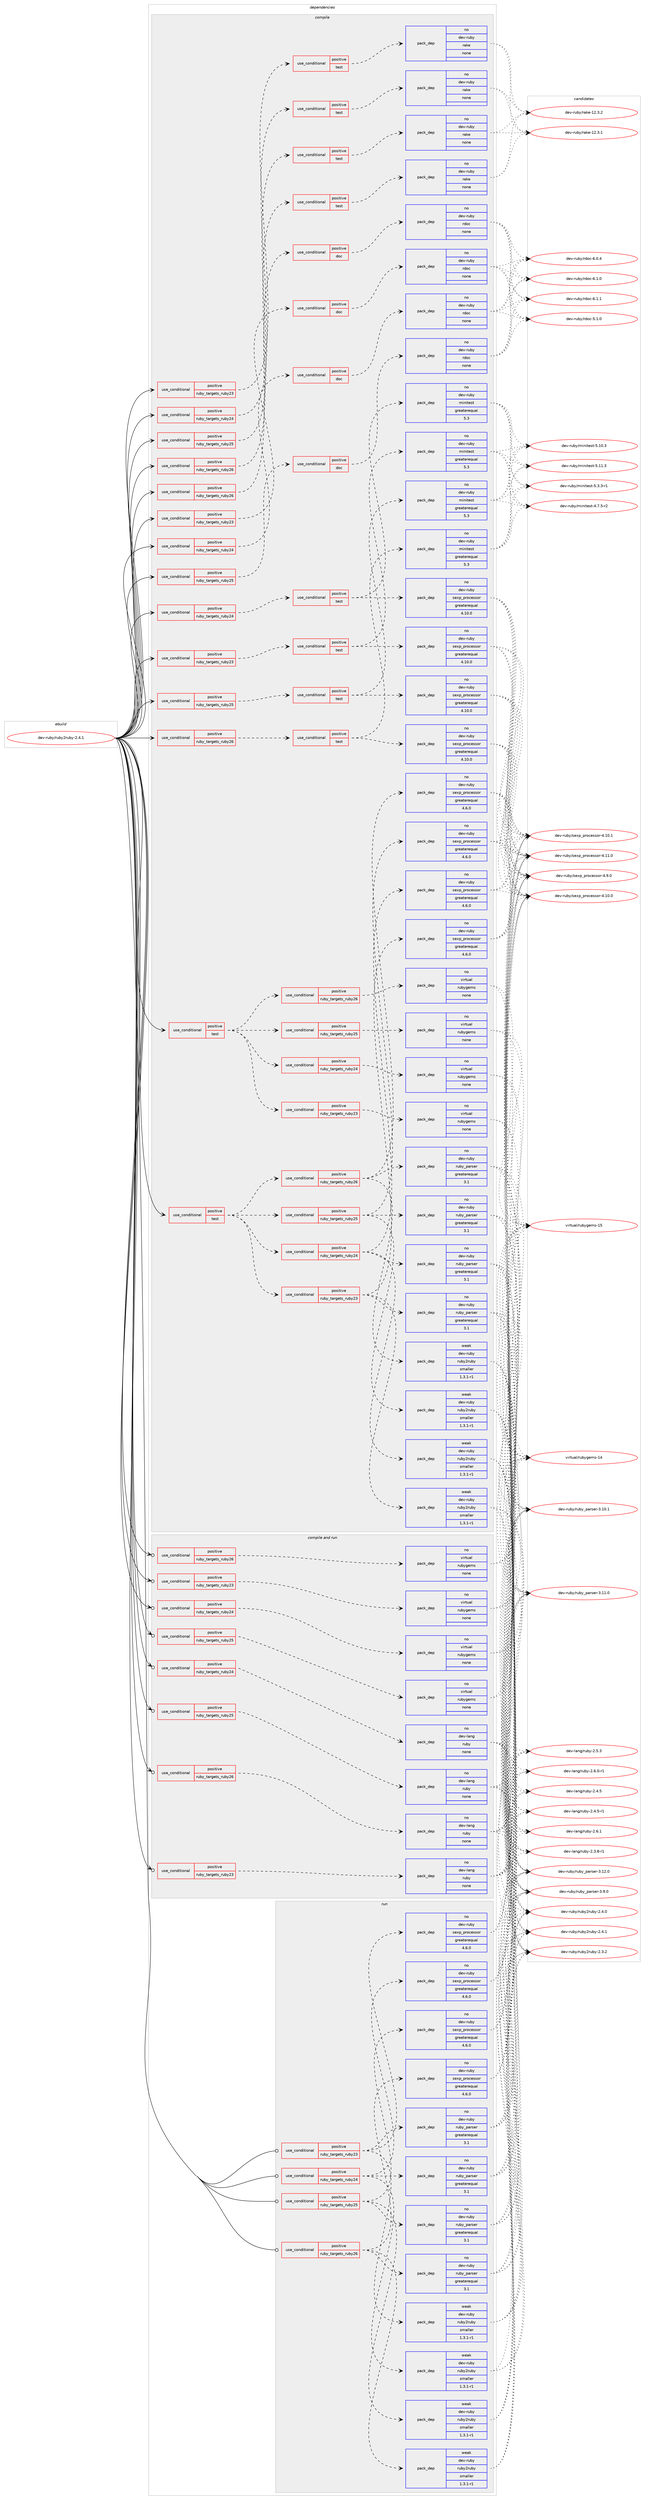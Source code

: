 digraph prolog {

# *************
# Graph options
# *************

newrank=true;
concentrate=true;
compound=true;
graph [rankdir=LR,fontname=Helvetica,fontsize=10,ranksep=1.5];#, ranksep=2.5, nodesep=0.2];
edge  [arrowhead=vee];
node  [fontname=Helvetica,fontsize=10];

# **********
# The ebuild
# **********

subgraph cluster_leftcol {
color=gray;
rank=same;
label=<<i>ebuild</i>>;
id [label="dev-ruby/ruby2ruby-2.4.1", color=red, width=4, href="../dev-ruby/ruby2ruby-2.4.1.svg"];
}

# ****************
# The dependencies
# ****************

subgraph cluster_midcol {
color=gray;
label=<<i>dependencies</i>>;
subgraph cluster_compile {
fillcolor="#eeeeee";
style=filled;
label=<<i>compile</i>>;
subgraph cond416392 {
dependency1525805 [label=<<TABLE BORDER="0" CELLBORDER="1" CELLSPACING="0" CELLPADDING="4"><TR><TD ROWSPAN="3" CELLPADDING="10">use_conditional</TD></TR><TR><TD>positive</TD></TR><TR><TD>ruby_targets_ruby23</TD></TR></TABLE>>, shape=none, color=red];
subgraph cond416393 {
dependency1525806 [label=<<TABLE BORDER="0" CELLBORDER="1" CELLSPACING="0" CELLPADDING="4"><TR><TD ROWSPAN="3" CELLPADDING="10">use_conditional</TD></TR><TR><TD>positive</TD></TR><TR><TD>doc</TD></TR></TABLE>>, shape=none, color=red];
subgraph pack1085907 {
dependency1525807 [label=<<TABLE BORDER="0" CELLBORDER="1" CELLSPACING="0" CELLPADDING="4" WIDTH="220"><TR><TD ROWSPAN="6" CELLPADDING="30">pack_dep</TD></TR><TR><TD WIDTH="110">no</TD></TR><TR><TD>dev-ruby</TD></TR><TR><TD>rdoc</TD></TR><TR><TD>none</TD></TR><TR><TD></TD></TR></TABLE>>, shape=none, color=blue];
}
dependency1525806:e -> dependency1525807:w [weight=20,style="dashed",arrowhead="vee"];
}
dependency1525805:e -> dependency1525806:w [weight=20,style="dashed",arrowhead="vee"];
}
id:e -> dependency1525805:w [weight=20,style="solid",arrowhead="vee"];
subgraph cond416394 {
dependency1525808 [label=<<TABLE BORDER="0" CELLBORDER="1" CELLSPACING="0" CELLPADDING="4"><TR><TD ROWSPAN="3" CELLPADDING="10">use_conditional</TD></TR><TR><TD>positive</TD></TR><TR><TD>ruby_targets_ruby23</TD></TR></TABLE>>, shape=none, color=red];
subgraph cond416395 {
dependency1525809 [label=<<TABLE BORDER="0" CELLBORDER="1" CELLSPACING="0" CELLPADDING="4"><TR><TD ROWSPAN="3" CELLPADDING="10">use_conditional</TD></TR><TR><TD>positive</TD></TR><TR><TD>test</TD></TR></TABLE>>, shape=none, color=red];
subgraph pack1085908 {
dependency1525810 [label=<<TABLE BORDER="0" CELLBORDER="1" CELLSPACING="0" CELLPADDING="4" WIDTH="220"><TR><TD ROWSPAN="6" CELLPADDING="30">pack_dep</TD></TR><TR><TD WIDTH="110">no</TD></TR><TR><TD>dev-ruby</TD></TR><TR><TD>minitest</TD></TR><TR><TD>greaterequal</TD></TR><TR><TD>5.3</TD></TR></TABLE>>, shape=none, color=blue];
}
dependency1525809:e -> dependency1525810:w [weight=20,style="dashed",arrowhead="vee"];
subgraph pack1085909 {
dependency1525811 [label=<<TABLE BORDER="0" CELLBORDER="1" CELLSPACING="0" CELLPADDING="4" WIDTH="220"><TR><TD ROWSPAN="6" CELLPADDING="30">pack_dep</TD></TR><TR><TD WIDTH="110">no</TD></TR><TR><TD>dev-ruby</TD></TR><TR><TD>sexp_processor</TD></TR><TR><TD>greaterequal</TD></TR><TR><TD>4.10.0</TD></TR></TABLE>>, shape=none, color=blue];
}
dependency1525809:e -> dependency1525811:w [weight=20,style="dashed",arrowhead="vee"];
}
dependency1525808:e -> dependency1525809:w [weight=20,style="dashed",arrowhead="vee"];
}
id:e -> dependency1525808:w [weight=20,style="solid",arrowhead="vee"];
subgraph cond416396 {
dependency1525812 [label=<<TABLE BORDER="0" CELLBORDER="1" CELLSPACING="0" CELLPADDING="4"><TR><TD ROWSPAN="3" CELLPADDING="10">use_conditional</TD></TR><TR><TD>positive</TD></TR><TR><TD>ruby_targets_ruby23</TD></TR></TABLE>>, shape=none, color=red];
subgraph cond416397 {
dependency1525813 [label=<<TABLE BORDER="0" CELLBORDER="1" CELLSPACING="0" CELLPADDING="4"><TR><TD ROWSPAN="3" CELLPADDING="10">use_conditional</TD></TR><TR><TD>positive</TD></TR><TR><TD>test</TD></TR></TABLE>>, shape=none, color=red];
subgraph pack1085910 {
dependency1525814 [label=<<TABLE BORDER="0" CELLBORDER="1" CELLSPACING="0" CELLPADDING="4" WIDTH="220"><TR><TD ROWSPAN="6" CELLPADDING="30">pack_dep</TD></TR><TR><TD WIDTH="110">no</TD></TR><TR><TD>dev-ruby</TD></TR><TR><TD>rake</TD></TR><TR><TD>none</TD></TR><TR><TD></TD></TR></TABLE>>, shape=none, color=blue];
}
dependency1525813:e -> dependency1525814:w [weight=20,style="dashed",arrowhead="vee"];
}
dependency1525812:e -> dependency1525813:w [weight=20,style="dashed",arrowhead="vee"];
}
id:e -> dependency1525812:w [weight=20,style="solid",arrowhead="vee"];
subgraph cond416398 {
dependency1525815 [label=<<TABLE BORDER="0" CELLBORDER="1" CELLSPACING="0" CELLPADDING="4"><TR><TD ROWSPAN="3" CELLPADDING="10">use_conditional</TD></TR><TR><TD>positive</TD></TR><TR><TD>ruby_targets_ruby24</TD></TR></TABLE>>, shape=none, color=red];
subgraph cond416399 {
dependency1525816 [label=<<TABLE BORDER="0" CELLBORDER="1" CELLSPACING="0" CELLPADDING="4"><TR><TD ROWSPAN="3" CELLPADDING="10">use_conditional</TD></TR><TR><TD>positive</TD></TR><TR><TD>doc</TD></TR></TABLE>>, shape=none, color=red];
subgraph pack1085911 {
dependency1525817 [label=<<TABLE BORDER="0" CELLBORDER="1" CELLSPACING="0" CELLPADDING="4" WIDTH="220"><TR><TD ROWSPAN="6" CELLPADDING="30">pack_dep</TD></TR><TR><TD WIDTH="110">no</TD></TR><TR><TD>dev-ruby</TD></TR><TR><TD>rdoc</TD></TR><TR><TD>none</TD></TR><TR><TD></TD></TR></TABLE>>, shape=none, color=blue];
}
dependency1525816:e -> dependency1525817:w [weight=20,style="dashed",arrowhead="vee"];
}
dependency1525815:e -> dependency1525816:w [weight=20,style="dashed",arrowhead="vee"];
}
id:e -> dependency1525815:w [weight=20,style="solid",arrowhead="vee"];
subgraph cond416400 {
dependency1525818 [label=<<TABLE BORDER="0" CELLBORDER="1" CELLSPACING="0" CELLPADDING="4"><TR><TD ROWSPAN="3" CELLPADDING="10">use_conditional</TD></TR><TR><TD>positive</TD></TR><TR><TD>ruby_targets_ruby24</TD></TR></TABLE>>, shape=none, color=red];
subgraph cond416401 {
dependency1525819 [label=<<TABLE BORDER="0" CELLBORDER="1" CELLSPACING="0" CELLPADDING="4"><TR><TD ROWSPAN="3" CELLPADDING="10">use_conditional</TD></TR><TR><TD>positive</TD></TR><TR><TD>test</TD></TR></TABLE>>, shape=none, color=red];
subgraph pack1085912 {
dependency1525820 [label=<<TABLE BORDER="0" CELLBORDER="1" CELLSPACING="0" CELLPADDING="4" WIDTH="220"><TR><TD ROWSPAN="6" CELLPADDING="30">pack_dep</TD></TR><TR><TD WIDTH="110">no</TD></TR><TR><TD>dev-ruby</TD></TR><TR><TD>minitest</TD></TR><TR><TD>greaterequal</TD></TR><TR><TD>5.3</TD></TR></TABLE>>, shape=none, color=blue];
}
dependency1525819:e -> dependency1525820:w [weight=20,style="dashed",arrowhead="vee"];
subgraph pack1085913 {
dependency1525821 [label=<<TABLE BORDER="0" CELLBORDER="1" CELLSPACING="0" CELLPADDING="4" WIDTH="220"><TR><TD ROWSPAN="6" CELLPADDING="30">pack_dep</TD></TR><TR><TD WIDTH="110">no</TD></TR><TR><TD>dev-ruby</TD></TR><TR><TD>sexp_processor</TD></TR><TR><TD>greaterequal</TD></TR><TR><TD>4.10.0</TD></TR></TABLE>>, shape=none, color=blue];
}
dependency1525819:e -> dependency1525821:w [weight=20,style="dashed",arrowhead="vee"];
}
dependency1525818:e -> dependency1525819:w [weight=20,style="dashed",arrowhead="vee"];
}
id:e -> dependency1525818:w [weight=20,style="solid",arrowhead="vee"];
subgraph cond416402 {
dependency1525822 [label=<<TABLE BORDER="0" CELLBORDER="1" CELLSPACING="0" CELLPADDING="4"><TR><TD ROWSPAN="3" CELLPADDING="10">use_conditional</TD></TR><TR><TD>positive</TD></TR><TR><TD>ruby_targets_ruby24</TD></TR></TABLE>>, shape=none, color=red];
subgraph cond416403 {
dependency1525823 [label=<<TABLE BORDER="0" CELLBORDER="1" CELLSPACING="0" CELLPADDING="4"><TR><TD ROWSPAN="3" CELLPADDING="10">use_conditional</TD></TR><TR><TD>positive</TD></TR><TR><TD>test</TD></TR></TABLE>>, shape=none, color=red];
subgraph pack1085914 {
dependency1525824 [label=<<TABLE BORDER="0" CELLBORDER="1" CELLSPACING="0" CELLPADDING="4" WIDTH="220"><TR><TD ROWSPAN="6" CELLPADDING="30">pack_dep</TD></TR><TR><TD WIDTH="110">no</TD></TR><TR><TD>dev-ruby</TD></TR><TR><TD>rake</TD></TR><TR><TD>none</TD></TR><TR><TD></TD></TR></TABLE>>, shape=none, color=blue];
}
dependency1525823:e -> dependency1525824:w [weight=20,style="dashed",arrowhead="vee"];
}
dependency1525822:e -> dependency1525823:w [weight=20,style="dashed",arrowhead="vee"];
}
id:e -> dependency1525822:w [weight=20,style="solid",arrowhead="vee"];
subgraph cond416404 {
dependency1525825 [label=<<TABLE BORDER="0" CELLBORDER="1" CELLSPACING="0" CELLPADDING="4"><TR><TD ROWSPAN="3" CELLPADDING="10">use_conditional</TD></TR><TR><TD>positive</TD></TR><TR><TD>ruby_targets_ruby25</TD></TR></TABLE>>, shape=none, color=red];
subgraph cond416405 {
dependency1525826 [label=<<TABLE BORDER="0" CELLBORDER="1" CELLSPACING="0" CELLPADDING="4"><TR><TD ROWSPAN="3" CELLPADDING="10">use_conditional</TD></TR><TR><TD>positive</TD></TR><TR><TD>doc</TD></TR></TABLE>>, shape=none, color=red];
subgraph pack1085915 {
dependency1525827 [label=<<TABLE BORDER="0" CELLBORDER="1" CELLSPACING="0" CELLPADDING="4" WIDTH="220"><TR><TD ROWSPAN="6" CELLPADDING="30">pack_dep</TD></TR><TR><TD WIDTH="110">no</TD></TR><TR><TD>dev-ruby</TD></TR><TR><TD>rdoc</TD></TR><TR><TD>none</TD></TR><TR><TD></TD></TR></TABLE>>, shape=none, color=blue];
}
dependency1525826:e -> dependency1525827:w [weight=20,style="dashed",arrowhead="vee"];
}
dependency1525825:e -> dependency1525826:w [weight=20,style="dashed",arrowhead="vee"];
}
id:e -> dependency1525825:w [weight=20,style="solid",arrowhead="vee"];
subgraph cond416406 {
dependency1525828 [label=<<TABLE BORDER="0" CELLBORDER="1" CELLSPACING="0" CELLPADDING="4"><TR><TD ROWSPAN="3" CELLPADDING="10">use_conditional</TD></TR><TR><TD>positive</TD></TR><TR><TD>ruby_targets_ruby25</TD></TR></TABLE>>, shape=none, color=red];
subgraph cond416407 {
dependency1525829 [label=<<TABLE BORDER="0" CELLBORDER="1" CELLSPACING="0" CELLPADDING="4"><TR><TD ROWSPAN="3" CELLPADDING="10">use_conditional</TD></TR><TR><TD>positive</TD></TR><TR><TD>test</TD></TR></TABLE>>, shape=none, color=red];
subgraph pack1085916 {
dependency1525830 [label=<<TABLE BORDER="0" CELLBORDER="1" CELLSPACING="0" CELLPADDING="4" WIDTH="220"><TR><TD ROWSPAN="6" CELLPADDING="30">pack_dep</TD></TR><TR><TD WIDTH="110">no</TD></TR><TR><TD>dev-ruby</TD></TR><TR><TD>minitest</TD></TR><TR><TD>greaterequal</TD></TR><TR><TD>5.3</TD></TR></TABLE>>, shape=none, color=blue];
}
dependency1525829:e -> dependency1525830:w [weight=20,style="dashed",arrowhead="vee"];
subgraph pack1085917 {
dependency1525831 [label=<<TABLE BORDER="0" CELLBORDER="1" CELLSPACING="0" CELLPADDING="4" WIDTH="220"><TR><TD ROWSPAN="6" CELLPADDING="30">pack_dep</TD></TR><TR><TD WIDTH="110">no</TD></TR><TR><TD>dev-ruby</TD></TR><TR><TD>sexp_processor</TD></TR><TR><TD>greaterequal</TD></TR><TR><TD>4.10.0</TD></TR></TABLE>>, shape=none, color=blue];
}
dependency1525829:e -> dependency1525831:w [weight=20,style="dashed",arrowhead="vee"];
}
dependency1525828:e -> dependency1525829:w [weight=20,style="dashed",arrowhead="vee"];
}
id:e -> dependency1525828:w [weight=20,style="solid",arrowhead="vee"];
subgraph cond416408 {
dependency1525832 [label=<<TABLE BORDER="0" CELLBORDER="1" CELLSPACING="0" CELLPADDING="4"><TR><TD ROWSPAN="3" CELLPADDING="10">use_conditional</TD></TR><TR><TD>positive</TD></TR><TR><TD>ruby_targets_ruby25</TD></TR></TABLE>>, shape=none, color=red];
subgraph cond416409 {
dependency1525833 [label=<<TABLE BORDER="0" CELLBORDER="1" CELLSPACING="0" CELLPADDING="4"><TR><TD ROWSPAN="3" CELLPADDING="10">use_conditional</TD></TR><TR><TD>positive</TD></TR><TR><TD>test</TD></TR></TABLE>>, shape=none, color=red];
subgraph pack1085918 {
dependency1525834 [label=<<TABLE BORDER="0" CELLBORDER="1" CELLSPACING="0" CELLPADDING="4" WIDTH="220"><TR><TD ROWSPAN="6" CELLPADDING="30">pack_dep</TD></TR><TR><TD WIDTH="110">no</TD></TR><TR><TD>dev-ruby</TD></TR><TR><TD>rake</TD></TR><TR><TD>none</TD></TR><TR><TD></TD></TR></TABLE>>, shape=none, color=blue];
}
dependency1525833:e -> dependency1525834:w [weight=20,style="dashed",arrowhead="vee"];
}
dependency1525832:e -> dependency1525833:w [weight=20,style="dashed",arrowhead="vee"];
}
id:e -> dependency1525832:w [weight=20,style="solid",arrowhead="vee"];
subgraph cond416410 {
dependency1525835 [label=<<TABLE BORDER="0" CELLBORDER="1" CELLSPACING="0" CELLPADDING="4"><TR><TD ROWSPAN="3" CELLPADDING="10">use_conditional</TD></TR><TR><TD>positive</TD></TR><TR><TD>ruby_targets_ruby26</TD></TR></TABLE>>, shape=none, color=red];
subgraph cond416411 {
dependency1525836 [label=<<TABLE BORDER="0" CELLBORDER="1" CELLSPACING="0" CELLPADDING="4"><TR><TD ROWSPAN="3" CELLPADDING="10">use_conditional</TD></TR><TR><TD>positive</TD></TR><TR><TD>doc</TD></TR></TABLE>>, shape=none, color=red];
subgraph pack1085919 {
dependency1525837 [label=<<TABLE BORDER="0" CELLBORDER="1" CELLSPACING="0" CELLPADDING="4" WIDTH="220"><TR><TD ROWSPAN="6" CELLPADDING="30">pack_dep</TD></TR><TR><TD WIDTH="110">no</TD></TR><TR><TD>dev-ruby</TD></TR><TR><TD>rdoc</TD></TR><TR><TD>none</TD></TR><TR><TD></TD></TR></TABLE>>, shape=none, color=blue];
}
dependency1525836:e -> dependency1525837:w [weight=20,style="dashed",arrowhead="vee"];
}
dependency1525835:e -> dependency1525836:w [weight=20,style="dashed",arrowhead="vee"];
}
id:e -> dependency1525835:w [weight=20,style="solid",arrowhead="vee"];
subgraph cond416412 {
dependency1525838 [label=<<TABLE BORDER="0" CELLBORDER="1" CELLSPACING="0" CELLPADDING="4"><TR><TD ROWSPAN="3" CELLPADDING="10">use_conditional</TD></TR><TR><TD>positive</TD></TR><TR><TD>ruby_targets_ruby26</TD></TR></TABLE>>, shape=none, color=red];
subgraph cond416413 {
dependency1525839 [label=<<TABLE BORDER="0" CELLBORDER="1" CELLSPACING="0" CELLPADDING="4"><TR><TD ROWSPAN="3" CELLPADDING="10">use_conditional</TD></TR><TR><TD>positive</TD></TR><TR><TD>test</TD></TR></TABLE>>, shape=none, color=red];
subgraph pack1085920 {
dependency1525840 [label=<<TABLE BORDER="0" CELLBORDER="1" CELLSPACING="0" CELLPADDING="4" WIDTH="220"><TR><TD ROWSPAN="6" CELLPADDING="30">pack_dep</TD></TR><TR><TD WIDTH="110">no</TD></TR><TR><TD>dev-ruby</TD></TR><TR><TD>minitest</TD></TR><TR><TD>greaterequal</TD></TR><TR><TD>5.3</TD></TR></TABLE>>, shape=none, color=blue];
}
dependency1525839:e -> dependency1525840:w [weight=20,style="dashed",arrowhead="vee"];
subgraph pack1085921 {
dependency1525841 [label=<<TABLE BORDER="0" CELLBORDER="1" CELLSPACING="0" CELLPADDING="4" WIDTH="220"><TR><TD ROWSPAN="6" CELLPADDING="30">pack_dep</TD></TR><TR><TD WIDTH="110">no</TD></TR><TR><TD>dev-ruby</TD></TR><TR><TD>sexp_processor</TD></TR><TR><TD>greaterequal</TD></TR><TR><TD>4.10.0</TD></TR></TABLE>>, shape=none, color=blue];
}
dependency1525839:e -> dependency1525841:w [weight=20,style="dashed",arrowhead="vee"];
}
dependency1525838:e -> dependency1525839:w [weight=20,style="dashed",arrowhead="vee"];
}
id:e -> dependency1525838:w [weight=20,style="solid",arrowhead="vee"];
subgraph cond416414 {
dependency1525842 [label=<<TABLE BORDER="0" CELLBORDER="1" CELLSPACING="0" CELLPADDING="4"><TR><TD ROWSPAN="3" CELLPADDING="10">use_conditional</TD></TR><TR><TD>positive</TD></TR><TR><TD>ruby_targets_ruby26</TD></TR></TABLE>>, shape=none, color=red];
subgraph cond416415 {
dependency1525843 [label=<<TABLE BORDER="0" CELLBORDER="1" CELLSPACING="0" CELLPADDING="4"><TR><TD ROWSPAN="3" CELLPADDING="10">use_conditional</TD></TR><TR><TD>positive</TD></TR><TR><TD>test</TD></TR></TABLE>>, shape=none, color=red];
subgraph pack1085922 {
dependency1525844 [label=<<TABLE BORDER="0" CELLBORDER="1" CELLSPACING="0" CELLPADDING="4" WIDTH="220"><TR><TD ROWSPAN="6" CELLPADDING="30">pack_dep</TD></TR><TR><TD WIDTH="110">no</TD></TR><TR><TD>dev-ruby</TD></TR><TR><TD>rake</TD></TR><TR><TD>none</TD></TR><TR><TD></TD></TR></TABLE>>, shape=none, color=blue];
}
dependency1525843:e -> dependency1525844:w [weight=20,style="dashed",arrowhead="vee"];
}
dependency1525842:e -> dependency1525843:w [weight=20,style="dashed",arrowhead="vee"];
}
id:e -> dependency1525842:w [weight=20,style="solid",arrowhead="vee"];
subgraph cond416416 {
dependency1525845 [label=<<TABLE BORDER="0" CELLBORDER="1" CELLSPACING="0" CELLPADDING="4"><TR><TD ROWSPAN="3" CELLPADDING="10">use_conditional</TD></TR><TR><TD>positive</TD></TR><TR><TD>test</TD></TR></TABLE>>, shape=none, color=red];
subgraph cond416417 {
dependency1525846 [label=<<TABLE BORDER="0" CELLBORDER="1" CELLSPACING="0" CELLPADDING="4"><TR><TD ROWSPAN="3" CELLPADDING="10">use_conditional</TD></TR><TR><TD>positive</TD></TR><TR><TD>ruby_targets_ruby23</TD></TR></TABLE>>, shape=none, color=red];
subgraph pack1085923 {
dependency1525847 [label=<<TABLE BORDER="0" CELLBORDER="1" CELLSPACING="0" CELLPADDING="4" WIDTH="220"><TR><TD ROWSPAN="6" CELLPADDING="30">pack_dep</TD></TR><TR><TD WIDTH="110">no</TD></TR><TR><TD>dev-ruby</TD></TR><TR><TD>sexp_processor</TD></TR><TR><TD>greaterequal</TD></TR><TR><TD>4.6.0</TD></TR></TABLE>>, shape=none, color=blue];
}
dependency1525846:e -> dependency1525847:w [weight=20,style="dashed",arrowhead="vee"];
subgraph pack1085924 {
dependency1525848 [label=<<TABLE BORDER="0" CELLBORDER="1" CELLSPACING="0" CELLPADDING="4" WIDTH="220"><TR><TD ROWSPAN="6" CELLPADDING="30">pack_dep</TD></TR><TR><TD WIDTH="110">no</TD></TR><TR><TD>dev-ruby</TD></TR><TR><TD>ruby_parser</TD></TR><TR><TD>greaterequal</TD></TR><TR><TD>3.1</TD></TR></TABLE>>, shape=none, color=blue];
}
dependency1525846:e -> dependency1525848:w [weight=20,style="dashed",arrowhead="vee"];
subgraph pack1085925 {
dependency1525849 [label=<<TABLE BORDER="0" CELLBORDER="1" CELLSPACING="0" CELLPADDING="4" WIDTH="220"><TR><TD ROWSPAN="6" CELLPADDING="30">pack_dep</TD></TR><TR><TD WIDTH="110">weak</TD></TR><TR><TD>dev-ruby</TD></TR><TR><TD>ruby2ruby</TD></TR><TR><TD>smaller</TD></TR><TR><TD>1.3.1-r1</TD></TR></TABLE>>, shape=none, color=blue];
}
dependency1525846:e -> dependency1525849:w [weight=20,style="dashed",arrowhead="vee"];
}
dependency1525845:e -> dependency1525846:w [weight=20,style="dashed",arrowhead="vee"];
subgraph cond416418 {
dependency1525850 [label=<<TABLE BORDER="0" CELLBORDER="1" CELLSPACING="0" CELLPADDING="4"><TR><TD ROWSPAN="3" CELLPADDING="10">use_conditional</TD></TR><TR><TD>positive</TD></TR><TR><TD>ruby_targets_ruby24</TD></TR></TABLE>>, shape=none, color=red];
subgraph pack1085926 {
dependency1525851 [label=<<TABLE BORDER="0" CELLBORDER="1" CELLSPACING="0" CELLPADDING="4" WIDTH="220"><TR><TD ROWSPAN="6" CELLPADDING="30">pack_dep</TD></TR><TR><TD WIDTH="110">no</TD></TR><TR><TD>dev-ruby</TD></TR><TR><TD>sexp_processor</TD></TR><TR><TD>greaterequal</TD></TR><TR><TD>4.6.0</TD></TR></TABLE>>, shape=none, color=blue];
}
dependency1525850:e -> dependency1525851:w [weight=20,style="dashed",arrowhead="vee"];
subgraph pack1085927 {
dependency1525852 [label=<<TABLE BORDER="0" CELLBORDER="1" CELLSPACING="0" CELLPADDING="4" WIDTH="220"><TR><TD ROWSPAN="6" CELLPADDING="30">pack_dep</TD></TR><TR><TD WIDTH="110">no</TD></TR><TR><TD>dev-ruby</TD></TR><TR><TD>ruby_parser</TD></TR><TR><TD>greaterequal</TD></TR><TR><TD>3.1</TD></TR></TABLE>>, shape=none, color=blue];
}
dependency1525850:e -> dependency1525852:w [weight=20,style="dashed",arrowhead="vee"];
subgraph pack1085928 {
dependency1525853 [label=<<TABLE BORDER="0" CELLBORDER="1" CELLSPACING="0" CELLPADDING="4" WIDTH="220"><TR><TD ROWSPAN="6" CELLPADDING="30">pack_dep</TD></TR><TR><TD WIDTH="110">weak</TD></TR><TR><TD>dev-ruby</TD></TR><TR><TD>ruby2ruby</TD></TR><TR><TD>smaller</TD></TR><TR><TD>1.3.1-r1</TD></TR></TABLE>>, shape=none, color=blue];
}
dependency1525850:e -> dependency1525853:w [weight=20,style="dashed",arrowhead="vee"];
}
dependency1525845:e -> dependency1525850:w [weight=20,style="dashed",arrowhead="vee"];
subgraph cond416419 {
dependency1525854 [label=<<TABLE BORDER="0" CELLBORDER="1" CELLSPACING="0" CELLPADDING="4"><TR><TD ROWSPAN="3" CELLPADDING="10">use_conditional</TD></TR><TR><TD>positive</TD></TR><TR><TD>ruby_targets_ruby25</TD></TR></TABLE>>, shape=none, color=red];
subgraph pack1085929 {
dependency1525855 [label=<<TABLE BORDER="0" CELLBORDER="1" CELLSPACING="0" CELLPADDING="4" WIDTH="220"><TR><TD ROWSPAN="6" CELLPADDING="30">pack_dep</TD></TR><TR><TD WIDTH="110">no</TD></TR><TR><TD>dev-ruby</TD></TR><TR><TD>sexp_processor</TD></TR><TR><TD>greaterequal</TD></TR><TR><TD>4.6.0</TD></TR></TABLE>>, shape=none, color=blue];
}
dependency1525854:e -> dependency1525855:w [weight=20,style="dashed",arrowhead="vee"];
subgraph pack1085930 {
dependency1525856 [label=<<TABLE BORDER="0" CELLBORDER="1" CELLSPACING="0" CELLPADDING="4" WIDTH="220"><TR><TD ROWSPAN="6" CELLPADDING="30">pack_dep</TD></TR><TR><TD WIDTH="110">no</TD></TR><TR><TD>dev-ruby</TD></TR><TR><TD>ruby_parser</TD></TR><TR><TD>greaterequal</TD></TR><TR><TD>3.1</TD></TR></TABLE>>, shape=none, color=blue];
}
dependency1525854:e -> dependency1525856:w [weight=20,style="dashed",arrowhead="vee"];
subgraph pack1085931 {
dependency1525857 [label=<<TABLE BORDER="0" CELLBORDER="1" CELLSPACING="0" CELLPADDING="4" WIDTH="220"><TR><TD ROWSPAN="6" CELLPADDING="30">pack_dep</TD></TR><TR><TD WIDTH="110">weak</TD></TR><TR><TD>dev-ruby</TD></TR><TR><TD>ruby2ruby</TD></TR><TR><TD>smaller</TD></TR><TR><TD>1.3.1-r1</TD></TR></TABLE>>, shape=none, color=blue];
}
dependency1525854:e -> dependency1525857:w [weight=20,style="dashed",arrowhead="vee"];
}
dependency1525845:e -> dependency1525854:w [weight=20,style="dashed",arrowhead="vee"];
subgraph cond416420 {
dependency1525858 [label=<<TABLE BORDER="0" CELLBORDER="1" CELLSPACING="0" CELLPADDING="4"><TR><TD ROWSPAN="3" CELLPADDING="10">use_conditional</TD></TR><TR><TD>positive</TD></TR><TR><TD>ruby_targets_ruby26</TD></TR></TABLE>>, shape=none, color=red];
subgraph pack1085932 {
dependency1525859 [label=<<TABLE BORDER="0" CELLBORDER="1" CELLSPACING="0" CELLPADDING="4" WIDTH="220"><TR><TD ROWSPAN="6" CELLPADDING="30">pack_dep</TD></TR><TR><TD WIDTH="110">no</TD></TR><TR><TD>dev-ruby</TD></TR><TR><TD>sexp_processor</TD></TR><TR><TD>greaterequal</TD></TR><TR><TD>4.6.0</TD></TR></TABLE>>, shape=none, color=blue];
}
dependency1525858:e -> dependency1525859:w [weight=20,style="dashed",arrowhead="vee"];
subgraph pack1085933 {
dependency1525860 [label=<<TABLE BORDER="0" CELLBORDER="1" CELLSPACING="0" CELLPADDING="4" WIDTH="220"><TR><TD ROWSPAN="6" CELLPADDING="30">pack_dep</TD></TR><TR><TD WIDTH="110">no</TD></TR><TR><TD>dev-ruby</TD></TR><TR><TD>ruby_parser</TD></TR><TR><TD>greaterequal</TD></TR><TR><TD>3.1</TD></TR></TABLE>>, shape=none, color=blue];
}
dependency1525858:e -> dependency1525860:w [weight=20,style="dashed",arrowhead="vee"];
subgraph pack1085934 {
dependency1525861 [label=<<TABLE BORDER="0" CELLBORDER="1" CELLSPACING="0" CELLPADDING="4" WIDTH="220"><TR><TD ROWSPAN="6" CELLPADDING="30">pack_dep</TD></TR><TR><TD WIDTH="110">weak</TD></TR><TR><TD>dev-ruby</TD></TR><TR><TD>ruby2ruby</TD></TR><TR><TD>smaller</TD></TR><TR><TD>1.3.1-r1</TD></TR></TABLE>>, shape=none, color=blue];
}
dependency1525858:e -> dependency1525861:w [weight=20,style="dashed",arrowhead="vee"];
}
dependency1525845:e -> dependency1525858:w [weight=20,style="dashed",arrowhead="vee"];
}
id:e -> dependency1525845:w [weight=20,style="solid",arrowhead="vee"];
subgraph cond416421 {
dependency1525862 [label=<<TABLE BORDER="0" CELLBORDER="1" CELLSPACING="0" CELLPADDING="4"><TR><TD ROWSPAN="3" CELLPADDING="10">use_conditional</TD></TR><TR><TD>positive</TD></TR><TR><TD>test</TD></TR></TABLE>>, shape=none, color=red];
subgraph cond416422 {
dependency1525863 [label=<<TABLE BORDER="0" CELLBORDER="1" CELLSPACING="0" CELLPADDING="4"><TR><TD ROWSPAN="3" CELLPADDING="10">use_conditional</TD></TR><TR><TD>positive</TD></TR><TR><TD>ruby_targets_ruby23</TD></TR></TABLE>>, shape=none, color=red];
subgraph pack1085935 {
dependency1525864 [label=<<TABLE BORDER="0" CELLBORDER="1" CELLSPACING="0" CELLPADDING="4" WIDTH="220"><TR><TD ROWSPAN="6" CELLPADDING="30">pack_dep</TD></TR><TR><TD WIDTH="110">no</TD></TR><TR><TD>virtual</TD></TR><TR><TD>rubygems</TD></TR><TR><TD>none</TD></TR><TR><TD></TD></TR></TABLE>>, shape=none, color=blue];
}
dependency1525863:e -> dependency1525864:w [weight=20,style="dashed",arrowhead="vee"];
}
dependency1525862:e -> dependency1525863:w [weight=20,style="dashed",arrowhead="vee"];
subgraph cond416423 {
dependency1525865 [label=<<TABLE BORDER="0" CELLBORDER="1" CELLSPACING="0" CELLPADDING="4"><TR><TD ROWSPAN="3" CELLPADDING="10">use_conditional</TD></TR><TR><TD>positive</TD></TR><TR><TD>ruby_targets_ruby24</TD></TR></TABLE>>, shape=none, color=red];
subgraph pack1085936 {
dependency1525866 [label=<<TABLE BORDER="0" CELLBORDER="1" CELLSPACING="0" CELLPADDING="4" WIDTH="220"><TR><TD ROWSPAN="6" CELLPADDING="30">pack_dep</TD></TR><TR><TD WIDTH="110">no</TD></TR><TR><TD>virtual</TD></TR><TR><TD>rubygems</TD></TR><TR><TD>none</TD></TR><TR><TD></TD></TR></TABLE>>, shape=none, color=blue];
}
dependency1525865:e -> dependency1525866:w [weight=20,style="dashed",arrowhead="vee"];
}
dependency1525862:e -> dependency1525865:w [weight=20,style="dashed",arrowhead="vee"];
subgraph cond416424 {
dependency1525867 [label=<<TABLE BORDER="0" CELLBORDER="1" CELLSPACING="0" CELLPADDING="4"><TR><TD ROWSPAN="3" CELLPADDING="10">use_conditional</TD></TR><TR><TD>positive</TD></TR><TR><TD>ruby_targets_ruby25</TD></TR></TABLE>>, shape=none, color=red];
subgraph pack1085937 {
dependency1525868 [label=<<TABLE BORDER="0" CELLBORDER="1" CELLSPACING="0" CELLPADDING="4" WIDTH="220"><TR><TD ROWSPAN="6" CELLPADDING="30">pack_dep</TD></TR><TR><TD WIDTH="110">no</TD></TR><TR><TD>virtual</TD></TR><TR><TD>rubygems</TD></TR><TR><TD>none</TD></TR><TR><TD></TD></TR></TABLE>>, shape=none, color=blue];
}
dependency1525867:e -> dependency1525868:w [weight=20,style="dashed",arrowhead="vee"];
}
dependency1525862:e -> dependency1525867:w [weight=20,style="dashed",arrowhead="vee"];
subgraph cond416425 {
dependency1525869 [label=<<TABLE BORDER="0" CELLBORDER="1" CELLSPACING="0" CELLPADDING="4"><TR><TD ROWSPAN="3" CELLPADDING="10">use_conditional</TD></TR><TR><TD>positive</TD></TR><TR><TD>ruby_targets_ruby26</TD></TR></TABLE>>, shape=none, color=red];
subgraph pack1085938 {
dependency1525870 [label=<<TABLE BORDER="0" CELLBORDER="1" CELLSPACING="0" CELLPADDING="4" WIDTH="220"><TR><TD ROWSPAN="6" CELLPADDING="30">pack_dep</TD></TR><TR><TD WIDTH="110">no</TD></TR><TR><TD>virtual</TD></TR><TR><TD>rubygems</TD></TR><TR><TD>none</TD></TR><TR><TD></TD></TR></TABLE>>, shape=none, color=blue];
}
dependency1525869:e -> dependency1525870:w [weight=20,style="dashed",arrowhead="vee"];
}
dependency1525862:e -> dependency1525869:w [weight=20,style="dashed",arrowhead="vee"];
}
id:e -> dependency1525862:w [weight=20,style="solid",arrowhead="vee"];
}
subgraph cluster_compileandrun {
fillcolor="#eeeeee";
style=filled;
label=<<i>compile and run</i>>;
subgraph cond416426 {
dependency1525871 [label=<<TABLE BORDER="0" CELLBORDER="1" CELLSPACING="0" CELLPADDING="4"><TR><TD ROWSPAN="3" CELLPADDING="10">use_conditional</TD></TR><TR><TD>positive</TD></TR><TR><TD>ruby_targets_ruby23</TD></TR></TABLE>>, shape=none, color=red];
subgraph pack1085939 {
dependency1525872 [label=<<TABLE BORDER="0" CELLBORDER="1" CELLSPACING="0" CELLPADDING="4" WIDTH="220"><TR><TD ROWSPAN="6" CELLPADDING="30">pack_dep</TD></TR><TR><TD WIDTH="110">no</TD></TR><TR><TD>dev-lang</TD></TR><TR><TD>ruby</TD></TR><TR><TD>none</TD></TR><TR><TD></TD></TR></TABLE>>, shape=none, color=blue];
}
dependency1525871:e -> dependency1525872:w [weight=20,style="dashed",arrowhead="vee"];
}
id:e -> dependency1525871:w [weight=20,style="solid",arrowhead="odotvee"];
subgraph cond416427 {
dependency1525873 [label=<<TABLE BORDER="0" CELLBORDER="1" CELLSPACING="0" CELLPADDING="4"><TR><TD ROWSPAN="3" CELLPADDING="10">use_conditional</TD></TR><TR><TD>positive</TD></TR><TR><TD>ruby_targets_ruby23</TD></TR></TABLE>>, shape=none, color=red];
subgraph pack1085940 {
dependency1525874 [label=<<TABLE BORDER="0" CELLBORDER="1" CELLSPACING="0" CELLPADDING="4" WIDTH="220"><TR><TD ROWSPAN="6" CELLPADDING="30">pack_dep</TD></TR><TR><TD WIDTH="110">no</TD></TR><TR><TD>virtual</TD></TR><TR><TD>rubygems</TD></TR><TR><TD>none</TD></TR><TR><TD></TD></TR></TABLE>>, shape=none, color=blue];
}
dependency1525873:e -> dependency1525874:w [weight=20,style="dashed",arrowhead="vee"];
}
id:e -> dependency1525873:w [weight=20,style="solid",arrowhead="odotvee"];
subgraph cond416428 {
dependency1525875 [label=<<TABLE BORDER="0" CELLBORDER="1" CELLSPACING="0" CELLPADDING="4"><TR><TD ROWSPAN="3" CELLPADDING="10">use_conditional</TD></TR><TR><TD>positive</TD></TR><TR><TD>ruby_targets_ruby24</TD></TR></TABLE>>, shape=none, color=red];
subgraph pack1085941 {
dependency1525876 [label=<<TABLE BORDER="0" CELLBORDER="1" CELLSPACING="0" CELLPADDING="4" WIDTH="220"><TR><TD ROWSPAN="6" CELLPADDING="30">pack_dep</TD></TR><TR><TD WIDTH="110">no</TD></TR><TR><TD>dev-lang</TD></TR><TR><TD>ruby</TD></TR><TR><TD>none</TD></TR><TR><TD></TD></TR></TABLE>>, shape=none, color=blue];
}
dependency1525875:e -> dependency1525876:w [weight=20,style="dashed",arrowhead="vee"];
}
id:e -> dependency1525875:w [weight=20,style="solid",arrowhead="odotvee"];
subgraph cond416429 {
dependency1525877 [label=<<TABLE BORDER="0" CELLBORDER="1" CELLSPACING="0" CELLPADDING="4"><TR><TD ROWSPAN="3" CELLPADDING="10">use_conditional</TD></TR><TR><TD>positive</TD></TR><TR><TD>ruby_targets_ruby24</TD></TR></TABLE>>, shape=none, color=red];
subgraph pack1085942 {
dependency1525878 [label=<<TABLE BORDER="0" CELLBORDER="1" CELLSPACING="0" CELLPADDING="4" WIDTH="220"><TR><TD ROWSPAN="6" CELLPADDING="30">pack_dep</TD></TR><TR><TD WIDTH="110">no</TD></TR><TR><TD>virtual</TD></TR><TR><TD>rubygems</TD></TR><TR><TD>none</TD></TR><TR><TD></TD></TR></TABLE>>, shape=none, color=blue];
}
dependency1525877:e -> dependency1525878:w [weight=20,style="dashed",arrowhead="vee"];
}
id:e -> dependency1525877:w [weight=20,style="solid",arrowhead="odotvee"];
subgraph cond416430 {
dependency1525879 [label=<<TABLE BORDER="0" CELLBORDER="1" CELLSPACING="0" CELLPADDING="4"><TR><TD ROWSPAN="3" CELLPADDING="10">use_conditional</TD></TR><TR><TD>positive</TD></TR><TR><TD>ruby_targets_ruby25</TD></TR></TABLE>>, shape=none, color=red];
subgraph pack1085943 {
dependency1525880 [label=<<TABLE BORDER="0" CELLBORDER="1" CELLSPACING="0" CELLPADDING="4" WIDTH="220"><TR><TD ROWSPAN="6" CELLPADDING="30">pack_dep</TD></TR><TR><TD WIDTH="110">no</TD></TR><TR><TD>dev-lang</TD></TR><TR><TD>ruby</TD></TR><TR><TD>none</TD></TR><TR><TD></TD></TR></TABLE>>, shape=none, color=blue];
}
dependency1525879:e -> dependency1525880:w [weight=20,style="dashed",arrowhead="vee"];
}
id:e -> dependency1525879:w [weight=20,style="solid",arrowhead="odotvee"];
subgraph cond416431 {
dependency1525881 [label=<<TABLE BORDER="0" CELLBORDER="1" CELLSPACING="0" CELLPADDING="4"><TR><TD ROWSPAN="3" CELLPADDING="10">use_conditional</TD></TR><TR><TD>positive</TD></TR><TR><TD>ruby_targets_ruby25</TD></TR></TABLE>>, shape=none, color=red];
subgraph pack1085944 {
dependency1525882 [label=<<TABLE BORDER="0" CELLBORDER="1" CELLSPACING="0" CELLPADDING="4" WIDTH="220"><TR><TD ROWSPAN="6" CELLPADDING="30">pack_dep</TD></TR><TR><TD WIDTH="110">no</TD></TR><TR><TD>virtual</TD></TR><TR><TD>rubygems</TD></TR><TR><TD>none</TD></TR><TR><TD></TD></TR></TABLE>>, shape=none, color=blue];
}
dependency1525881:e -> dependency1525882:w [weight=20,style="dashed",arrowhead="vee"];
}
id:e -> dependency1525881:w [weight=20,style="solid",arrowhead="odotvee"];
subgraph cond416432 {
dependency1525883 [label=<<TABLE BORDER="0" CELLBORDER="1" CELLSPACING="0" CELLPADDING="4"><TR><TD ROWSPAN="3" CELLPADDING="10">use_conditional</TD></TR><TR><TD>positive</TD></TR><TR><TD>ruby_targets_ruby26</TD></TR></TABLE>>, shape=none, color=red];
subgraph pack1085945 {
dependency1525884 [label=<<TABLE BORDER="0" CELLBORDER="1" CELLSPACING="0" CELLPADDING="4" WIDTH="220"><TR><TD ROWSPAN="6" CELLPADDING="30">pack_dep</TD></TR><TR><TD WIDTH="110">no</TD></TR><TR><TD>dev-lang</TD></TR><TR><TD>ruby</TD></TR><TR><TD>none</TD></TR><TR><TD></TD></TR></TABLE>>, shape=none, color=blue];
}
dependency1525883:e -> dependency1525884:w [weight=20,style="dashed",arrowhead="vee"];
}
id:e -> dependency1525883:w [weight=20,style="solid",arrowhead="odotvee"];
subgraph cond416433 {
dependency1525885 [label=<<TABLE BORDER="0" CELLBORDER="1" CELLSPACING="0" CELLPADDING="4"><TR><TD ROWSPAN="3" CELLPADDING="10">use_conditional</TD></TR><TR><TD>positive</TD></TR><TR><TD>ruby_targets_ruby26</TD></TR></TABLE>>, shape=none, color=red];
subgraph pack1085946 {
dependency1525886 [label=<<TABLE BORDER="0" CELLBORDER="1" CELLSPACING="0" CELLPADDING="4" WIDTH="220"><TR><TD ROWSPAN="6" CELLPADDING="30">pack_dep</TD></TR><TR><TD WIDTH="110">no</TD></TR><TR><TD>virtual</TD></TR><TR><TD>rubygems</TD></TR><TR><TD>none</TD></TR><TR><TD></TD></TR></TABLE>>, shape=none, color=blue];
}
dependency1525885:e -> dependency1525886:w [weight=20,style="dashed",arrowhead="vee"];
}
id:e -> dependency1525885:w [weight=20,style="solid",arrowhead="odotvee"];
}
subgraph cluster_run {
fillcolor="#eeeeee";
style=filled;
label=<<i>run</i>>;
subgraph cond416434 {
dependency1525887 [label=<<TABLE BORDER="0" CELLBORDER="1" CELLSPACING="0" CELLPADDING="4"><TR><TD ROWSPAN="3" CELLPADDING="10">use_conditional</TD></TR><TR><TD>positive</TD></TR><TR><TD>ruby_targets_ruby23</TD></TR></TABLE>>, shape=none, color=red];
subgraph pack1085947 {
dependency1525888 [label=<<TABLE BORDER="0" CELLBORDER="1" CELLSPACING="0" CELLPADDING="4" WIDTH="220"><TR><TD ROWSPAN="6" CELLPADDING="30">pack_dep</TD></TR><TR><TD WIDTH="110">no</TD></TR><TR><TD>dev-ruby</TD></TR><TR><TD>sexp_processor</TD></TR><TR><TD>greaterequal</TD></TR><TR><TD>4.6.0</TD></TR></TABLE>>, shape=none, color=blue];
}
dependency1525887:e -> dependency1525888:w [weight=20,style="dashed",arrowhead="vee"];
subgraph pack1085948 {
dependency1525889 [label=<<TABLE BORDER="0" CELLBORDER="1" CELLSPACING="0" CELLPADDING="4" WIDTH="220"><TR><TD ROWSPAN="6" CELLPADDING="30">pack_dep</TD></TR><TR><TD WIDTH="110">no</TD></TR><TR><TD>dev-ruby</TD></TR><TR><TD>ruby_parser</TD></TR><TR><TD>greaterequal</TD></TR><TR><TD>3.1</TD></TR></TABLE>>, shape=none, color=blue];
}
dependency1525887:e -> dependency1525889:w [weight=20,style="dashed",arrowhead="vee"];
subgraph pack1085949 {
dependency1525890 [label=<<TABLE BORDER="0" CELLBORDER="1" CELLSPACING="0" CELLPADDING="4" WIDTH="220"><TR><TD ROWSPAN="6" CELLPADDING="30">pack_dep</TD></TR><TR><TD WIDTH="110">weak</TD></TR><TR><TD>dev-ruby</TD></TR><TR><TD>ruby2ruby</TD></TR><TR><TD>smaller</TD></TR><TR><TD>1.3.1-r1</TD></TR></TABLE>>, shape=none, color=blue];
}
dependency1525887:e -> dependency1525890:w [weight=20,style="dashed",arrowhead="vee"];
}
id:e -> dependency1525887:w [weight=20,style="solid",arrowhead="odot"];
subgraph cond416435 {
dependency1525891 [label=<<TABLE BORDER="0" CELLBORDER="1" CELLSPACING="0" CELLPADDING="4"><TR><TD ROWSPAN="3" CELLPADDING="10">use_conditional</TD></TR><TR><TD>positive</TD></TR><TR><TD>ruby_targets_ruby24</TD></TR></TABLE>>, shape=none, color=red];
subgraph pack1085950 {
dependency1525892 [label=<<TABLE BORDER="0" CELLBORDER="1" CELLSPACING="0" CELLPADDING="4" WIDTH="220"><TR><TD ROWSPAN="6" CELLPADDING="30">pack_dep</TD></TR><TR><TD WIDTH="110">no</TD></TR><TR><TD>dev-ruby</TD></TR><TR><TD>sexp_processor</TD></TR><TR><TD>greaterequal</TD></TR><TR><TD>4.6.0</TD></TR></TABLE>>, shape=none, color=blue];
}
dependency1525891:e -> dependency1525892:w [weight=20,style="dashed",arrowhead="vee"];
subgraph pack1085951 {
dependency1525893 [label=<<TABLE BORDER="0" CELLBORDER="1" CELLSPACING="0" CELLPADDING="4" WIDTH="220"><TR><TD ROWSPAN="6" CELLPADDING="30">pack_dep</TD></TR><TR><TD WIDTH="110">no</TD></TR><TR><TD>dev-ruby</TD></TR><TR><TD>ruby_parser</TD></TR><TR><TD>greaterequal</TD></TR><TR><TD>3.1</TD></TR></TABLE>>, shape=none, color=blue];
}
dependency1525891:e -> dependency1525893:w [weight=20,style="dashed",arrowhead="vee"];
subgraph pack1085952 {
dependency1525894 [label=<<TABLE BORDER="0" CELLBORDER="1" CELLSPACING="0" CELLPADDING="4" WIDTH="220"><TR><TD ROWSPAN="6" CELLPADDING="30">pack_dep</TD></TR><TR><TD WIDTH="110">weak</TD></TR><TR><TD>dev-ruby</TD></TR><TR><TD>ruby2ruby</TD></TR><TR><TD>smaller</TD></TR><TR><TD>1.3.1-r1</TD></TR></TABLE>>, shape=none, color=blue];
}
dependency1525891:e -> dependency1525894:w [weight=20,style="dashed",arrowhead="vee"];
}
id:e -> dependency1525891:w [weight=20,style="solid",arrowhead="odot"];
subgraph cond416436 {
dependency1525895 [label=<<TABLE BORDER="0" CELLBORDER="1" CELLSPACING="0" CELLPADDING="4"><TR><TD ROWSPAN="3" CELLPADDING="10">use_conditional</TD></TR><TR><TD>positive</TD></TR><TR><TD>ruby_targets_ruby25</TD></TR></TABLE>>, shape=none, color=red];
subgraph pack1085953 {
dependency1525896 [label=<<TABLE BORDER="0" CELLBORDER="1" CELLSPACING="0" CELLPADDING="4" WIDTH="220"><TR><TD ROWSPAN="6" CELLPADDING="30">pack_dep</TD></TR><TR><TD WIDTH="110">no</TD></TR><TR><TD>dev-ruby</TD></TR><TR><TD>sexp_processor</TD></TR><TR><TD>greaterequal</TD></TR><TR><TD>4.6.0</TD></TR></TABLE>>, shape=none, color=blue];
}
dependency1525895:e -> dependency1525896:w [weight=20,style="dashed",arrowhead="vee"];
subgraph pack1085954 {
dependency1525897 [label=<<TABLE BORDER="0" CELLBORDER="1" CELLSPACING="0" CELLPADDING="4" WIDTH="220"><TR><TD ROWSPAN="6" CELLPADDING="30">pack_dep</TD></TR><TR><TD WIDTH="110">no</TD></TR><TR><TD>dev-ruby</TD></TR><TR><TD>ruby_parser</TD></TR><TR><TD>greaterequal</TD></TR><TR><TD>3.1</TD></TR></TABLE>>, shape=none, color=blue];
}
dependency1525895:e -> dependency1525897:w [weight=20,style="dashed",arrowhead="vee"];
subgraph pack1085955 {
dependency1525898 [label=<<TABLE BORDER="0" CELLBORDER="1" CELLSPACING="0" CELLPADDING="4" WIDTH="220"><TR><TD ROWSPAN="6" CELLPADDING="30">pack_dep</TD></TR><TR><TD WIDTH="110">weak</TD></TR><TR><TD>dev-ruby</TD></TR><TR><TD>ruby2ruby</TD></TR><TR><TD>smaller</TD></TR><TR><TD>1.3.1-r1</TD></TR></TABLE>>, shape=none, color=blue];
}
dependency1525895:e -> dependency1525898:w [weight=20,style="dashed",arrowhead="vee"];
}
id:e -> dependency1525895:w [weight=20,style="solid",arrowhead="odot"];
subgraph cond416437 {
dependency1525899 [label=<<TABLE BORDER="0" CELLBORDER="1" CELLSPACING="0" CELLPADDING="4"><TR><TD ROWSPAN="3" CELLPADDING="10">use_conditional</TD></TR><TR><TD>positive</TD></TR><TR><TD>ruby_targets_ruby26</TD></TR></TABLE>>, shape=none, color=red];
subgraph pack1085956 {
dependency1525900 [label=<<TABLE BORDER="0" CELLBORDER="1" CELLSPACING="0" CELLPADDING="4" WIDTH="220"><TR><TD ROWSPAN="6" CELLPADDING="30">pack_dep</TD></TR><TR><TD WIDTH="110">no</TD></TR><TR><TD>dev-ruby</TD></TR><TR><TD>sexp_processor</TD></TR><TR><TD>greaterequal</TD></TR><TR><TD>4.6.0</TD></TR></TABLE>>, shape=none, color=blue];
}
dependency1525899:e -> dependency1525900:w [weight=20,style="dashed",arrowhead="vee"];
subgraph pack1085957 {
dependency1525901 [label=<<TABLE BORDER="0" CELLBORDER="1" CELLSPACING="0" CELLPADDING="4" WIDTH="220"><TR><TD ROWSPAN="6" CELLPADDING="30">pack_dep</TD></TR><TR><TD WIDTH="110">no</TD></TR><TR><TD>dev-ruby</TD></TR><TR><TD>ruby_parser</TD></TR><TR><TD>greaterequal</TD></TR><TR><TD>3.1</TD></TR></TABLE>>, shape=none, color=blue];
}
dependency1525899:e -> dependency1525901:w [weight=20,style="dashed",arrowhead="vee"];
subgraph pack1085958 {
dependency1525902 [label=<<TABLE BORDER="0" CELLBORDER="1" CELLSPACING="0" CELLPADDING="4" WIDTH="220"><TR><TD ROWSPAN="6" CELLPADDING="30">pack_dep</TD></TR><TR><TD WIDTH="110">weak</TD></TR><TR><TD>dev-ruby</TD></TR><TR><TD>ruby2ruby</TD></TR><TR><TD>smaller</TD></TR><TR><TD>1.3.1-r1</TD></TR></TABLE>>, shape=none, color=blue];
}
dependency1525899:e -> dependency1525902:w [weight=20,style="dashed",arrowhead="vee"];
}
id:e -> dependency1525899:w [weight=20,style="solid",arrowhead="odot"];
}
}

# **************
# The candidates
# **************

subgraph cluster_choices {
rank=same;
color=gray;
label=<<i>candidates</i>>;

subgraph choice1085907 {
color=black;
nodesep=1;
choice10010111845114117981214711410011199455346494648 [label="dev-ruby/rdoc-5.1.0", color=red, width=4,href="../dev-ruby/rdoc-5.1.0.svg"];
choice10010111845114117981214711410011199455446484652 [label="dev-ruby/rdoc-6.0.4", color=red, width=4,href="../dev-ruby/rdoc-6.0.4.svg"];
choice10010111845114117981214711410011199455446494648 [label="dev-ruby/rdoc-6.1.0", color=red, width=4,href="../dev-ruby/rdoc-6.1.0.svg"];
choice10010111845114117981214711410011199455446494649 [label="dev-ruby/rdoc-6.1.1", color=red, width=4,href="../dev-ruby/rdoc-6.1.1.svg"];
dependency1525807:e -> choice10010111845114117981214711410011199455346494648:w [style=dotted,weight="100"];
dependency1525807:e -> choice10010111845114117981214711410011199455446484652:w [style=dotted,weight="100"];
dependency1525807:e -> choice10010111845114117981214711410011199455446494648:w [style=dotted,weight="100"];
dependency1525807:e -> choice10010111845114117981214711410011199455446494649:w [style=dotted,weight="100"];
}
subgraph choice1085908 {
color=black;
nodesep=1;
choice1001011184511411798121471091051101051161011151164552465546534511450 [label="dev-ruby/minitest-4.7.5-r2", color=red, width=4,href="../dev-ruby/minitest-4.7.5-r2.svg"];
choice10010111845114117981214710910511010511610111511645534649484651 [label="dev-ruby/minitest-5.10.3", color=red, width=4,href="../dev-ruby/minitest-5.10.3.svg"];
choice10010111845114117981214710910511010511610111511645534649494651 [label="dev-ruby/minitest-5.11.3", color=red, width=4,href="../dev-ruby/minitest-5.11.3.svg"];
choice1001011184511411798121471091051101051161011151164553465146514511449 [label="dev-ruby/minitest-5.3.3-r1", color=red, width=4,href="../dev-ruby/minitest-5.3.3-r1.svg"];
dependency1525810:e -> choice1001011184511411798121471091051101051161011151164552465546534511450:w [style=dotted,weight="100"];
dependency1525810:e -> choice10010111845114117981214710910511010511610111511645534649484651:w [style=dotted,weight="100"];
dependency1525810:e -> choice10010111845114117981214710910511010511610111511645534649494651:w [style=dotted,weight="100"];
dependency1525810:e -> choice1001011184511411798121471091051101051161011151164553465146514511449:w [style=dotted,weight="100"];
}
subgraph choice1085909 {
color=black;
nodesep=1;
choice100101118451141179812147115101120112951121141119910111511511111445524649484648 [label="dev-ruby/sexp_processor-4.10.0", color=red, width=4,href="../dev-ruby/sexp_processor-4.10.0.svg"];
choice100101118451141179812147115101120112951121141119910111511511111445524649484649 [label="dev-ruby/sexp_processor-4.10.1", color=red, width=4,href="../dev-ruby/sexp_processor-4.10.1.svg"];
choice100101118451141179812147115101120112951121141119910111511511111445524649494648 [label="dev-ruby/sexp_processor-4.11.0", color=red, width=4,href="../dev-ruby/sexp_processor-4.11.0.svg"];
choice1001011184511411798121471151011201129511211411199101115115111114455246574648 [label="dev-ruby/sexp_processor-4.9.0", color=red, width=4,href="../dev-ruby/sexp_processor-4.9.0.svg"];
dependency1525811:e -> choice100101118451141179812147115101120112951121141119910111511511111445524649484648:w [style=dotted,weight="100"];
dependency1525811:e -> choice100101118451141179812147115101120112951121141119910111511511111445524649484649:w [style=dotted,weight="100"];
dependency1525811:e -> choice100101118451141179812147115101120112951121141119910111511511111445524649494648:w [style=dotted,weight="100"];
dependency1525811:e -> choice1001011184511411798121471151011201129511211411199101115115111114455246574648:w [style=dotted,weight="100"];
}
subgraph choice1085910 {
color=black;
nodesep=1;
choice1001011184511411798121471149710710145495046514649 [label="dev-ruby/rake-12.3.1", color=red, width=4,href="../dev-ruby/rake-12.3.1.svg"];
choice1001011184511411798121471149710710145495046514650 [label="dev-ruby/rake-12.3.2", color=red, width=4,href="../dev-ruby/rake-12.3.2.svg"];
dependency1525814:e -> choice1001011184511411798121471149710710145495046514649:w [style=dotted,weight="100"];
dependency1525814:e -> choice1001011184511411798121471149710710145495046514650:w [style=dotted,weight="100"];
}
subgraph choice1085911 {
color=black;
nodesep=1;
choice10010111845114117981214711410011199455346494648 [label="dev-ruby/rdoc-5.1.0", color=red, width=4,href="../dev-ruby/rdoc-5.1.0.svg"];
choice10010111845114117981214711410011199455446484652 [label="dev-ruby/rdoc-6.0.4", color=red, width=4,href="../dev-ruby/rdoc-6.0.4.svg"];
choice10010111845114117981214711410011199455446494648 [label="dev-ruby/rdoc-6.1.0", color=red, width=4,href="../dev-ruby/rdoc-6.1.0.svg"];
choice10010111845114117981214711410011199455446494649 [label="dev-ruby/rdoc-6.1.1", color=red, width=4,href="../dev-ruby/rdoc-6.1.1.svg"];
dependency1525817:e -> choice10010111845114117981214711410011199455346494648:w [style=dotted,weight="100"];
dependency1525817:e -> choice10010111845114117981214711410011199455446484652:w [style=dotted,weight="100"];
dependency1525817:e -> choice10010111845114117981214711410011199455446494648:w [style=dotted,weight="100"];
dependency1525817:e -> choice10010111845114117981214711410011199455446494649:w [style=dotted,weight="100"];
}
subgraph choice1085912 {
color=black;
nodesep=1;
choice1001011184511411798121471091051101051161011151164552465546534511450 [label="dev-ruby/minitest-4.7.5-r2", color=red, width=4,href="../dev-ruby/minitest-4.7.5-r2.svg"];
choice10010111845114117981214710910511010511610111511645534649484651 [label="dev-ruby/minitest-5.10.3", color=red, width=4,href="../dev-ruby/minitest-5.10.3.svg"];
choice10010111845114117981214710910511010511610111511645534649494651 [label="dev-ruby/minitest-5.11.3", color=red, width=4,href="../dev-ruby/minitest-5.11.3.svg"];
choice1001011184511411798121471091051101051161011151164553465146514511449 [label="dev-ruby/minitest-5.3.3-r1", color=red, width=4,href="../dev-ruby/minitest-5.3.3-r1.svg"];
dependency1525820:e -> choice1001011184511411798121471091051101051161011151164552465546534511450:w [style=dotted,weight="100"];
dependency1525820:e -> choice10010111845114117981214710910511010511610111511645534649484651:w [style=dotted,weight="100"];
dependency1525820:e -> choice10010111845114117981214710910511010511610111511645534649494651:w [style=dotted,weight="100"];
dependency1525820:e -> choice1001011184511411798121471091051101051161011151164553465146514511449:w [style=dotted,weight="100"];
}
subgraph choice1085913 {
color=black;
nodesep=1;
choice100101118451141179812147115101120112951121141119910111511511111445524649484648 [label="dev-ruby/sexp_processor-4.10.0", color=red, width=4,href="../dev-ruby/sexp_processor-4.10.0.svg"];
choice100101118451141179812147115101120112951121141119910111511511111445524649484649 [label="dev-ruby/sexp_processor-4.10.1", color=red, width=4,href="../dev-ruby/sexp_processor-4.10.1.svg"];
choice100101118451141179812147115101120112951121141119910111511511111445524649494648 [label="dev-ruby/sexp_processor-4.11.0", color=red, width=4,href="../dev-ruby/sexp_processor-4.11.0.svg"];
choice1001011184511411798121471151011201129511211411199101115115111114455246574648 [label="dev-ruby/sexp_processor-4.9.0", color=red, width=4,href="../dev-ruby/sexp_processor-4.9.0.svg"];
dependency1525821:e -> choice100101118451141179812147115101120112951121141119910111511511111445524649484648:w [style=dotted,weight="100"];
dependency1525821:e -> choice100101118451141179812147115101120112951121141119910111511511111445524649484649:w [style=dotted,weight="100"];
dependency1525821:e -> choice100101118451141179812147115101120112951121141119910111511511111445524649494648:w [style=dotted,weight="100"];
dependency1525821:e -> choice1001011184511411798121471151011201129511211411199101115115111114455246574648:w [style=dotted,weight="100"];
}
subgraph choice1085914 {
color=black;
nodesep=1;
choice1001011184511411798121471149710710145495046514649 [label="dev-ruby/rake-12.3.1", color=red, width=4,href="../dev-ruby/rake-12.3.1.svg"];
choice1001011184511411798121471149710710145495046514650 [label="dev-ruby/rake-12.3.2", color=red, width=4,href="../dev-ruby/rake-12.3.2.svg"];
dependency1525824:e -> choice1001011184511411798121471149710710145495046514649:w [style=dotted,weight="100"];
dependency1525824:e -> choice1001011184511411798121471149710710145495046514650:w [style=dotted,weight="100"];
}
subgraph choice1085915 {
color=black;
nodesep=1;
choice10010111845114117981214711410011199455346494648 [label="dev-ruby/rdoc-5.1.0", color=red, width=4,href="../dev-ruby/rdoc-5.1.0.svg"];
choice10010111845114117981214711410011199455446484652 [label="dev-ruby/rdoc-6.0.4", color=red, width=4,href="../dev-ruby/rdoc-6.0.4.svg"];
choice10010111845114117981214711410011199455446494648 [label="dev-ruby/rdoc-6.1.0", color=red, width=4,href="../dev-ruby/rdoc-6.1.0.svg"];
choice10010111845114117981214711410011199455446494649 [label="dev-ruby/rdoc-6.1.1", color=red, width=4,href="../dev-ruby/rdoc-6.1.1.svg"];
dependency1525827:e -> choice10010111845114117981214711410011199455346494648:w [style=dotted,weight="100"];
dependency1525827:e -> choice10010111845114117981214711410011199455446484652:w [style=dotted,weight="100"];
dependency1525827:e -> choice10010111845114117981214711410011199455446494648:w [style=dotted,weight="100"];
dependency1525827:e -> choice10010111845114117981214711410011199455446494649:w [style=dotted,weight="100"];
}
subgraph choice1085916 {
color=black;
nodesep=1;
choice1001011184511411798121471091051101051161011151164552465546534511450 [label="dev-ruby/minitest-4.7.5-r2", color=red, width=4,href="../dev-ruby/minitest-4.7.5-r2.svg"];
choice10010111845114117981214710910511010511610111511645534649484651 [label="dev-ruby/minitest-5.10.3", color=red, width=4,href="../dev-ruby/minitest-5.10.3.svg"];
choice10010111845114117981214710910511010511610111511645534649494651 [label="dev-ruby/minitest-5.11.3", color=red, width=4,href="../dev-ruby/minitest-5.11.3.svg"];
choice1001011184511411798121471091051101051161011151164553465146514511449 [label="dev-ruby/minitest-5.3.3-r1", color=red, width=4,href="../dev-ruby/minitest-5.3.3-r1.svg"];
dependency1525830:e -> choice1001011184511411798121471091051101051161011151164552465546534511450:w [style=dotted,weight="100"];
dependency1525830:e -> choice10010111845114117981214710910511010511610111511645534649484651:w [style=dotted,weight="100"];
dependency1525830:e -> choice10010111845114117981214710910511010511610111511645534649494651:w [style=dotted,weight="100"];
dependency1525830:e -> choice1001011184511411798121471091051101051161011151164553465146514511449:w [style=dotted,weight="100"];
}
subgraph choice1085917 {
color=black;
nodesep=1;
choice100101118451141179812147115101120112951121141119910111511511111445524649484648 [label="dev-ruby/sexp_processor-4.10.0", color=red, width=4,href="../dev-ruby/sexp_processor-4.10.0.svg"];
choice100101118451141179812147115101120112951121141119910111511511111445524649484649 [label="dev-ruby/sexp_processor-4.10.1", color=red, width=4,href="../dev-ruby/sexp_processor-4.10.1.svg"];
choice100101118451141179812147115101120112951121141119910111511511111445524649494648 [label="dev-ruby/sexp_processor-4.11.0", color=red, width=4,href="../dev-ruby/sexp_processor-4.11.0.svg"];
choice1001011184511411798121471151011201129511211411199101115115111114455246574648 [label="dev-ruby/sexp_processor-4.9.0", color=red, width=4,href="../dev-ruby/sexp_processor-4.9.0.svg"];
dependency1525831:e -> choice100101118451141179812147115101120112951121141119910111511511111445524649484648:w [style=dotted,weight="100"];
dependency1525831:e -> choice100101118451141179812147115101120112951121141119910111511511111445524649484649:w [style=dotted,weight="100"];
dependency1525831:e -> choice100101118451141179812147115101120112951121141119910111511511111445524649494648:w [style=dotted,weight="100"];
dependency1525831:e -> choice1001011184511411798121471151011201129511211411199101115115111114455246574648:w [style=dotted,weight="100"];
}
subgraph choice1085918 {
color=black;
nodesep=1;
choice1001011184511411798121471149710710145495046514649 [label="dev-ruby/rake-12.3.1", color=red, width=4,href="../dev-ruby/rake-12.3.1.svg"];
choice1001011184511411798121471149710710145495046514650 [label="dev-ruby/rake-12.3.2", color=red, width=4,href="../dev-ruby/rake-12.3.2.svg"];
dependency1525834:e -> choice1001011184511411798121471149710710145495046514649:w [style=dotted,weight="100"];
dependency1525834:e -> choice1001011184511411798121471149710710145495046514650:w [style=dotted,weight="100"];
}
subgraph choice1085919 {
color=black;
nodesep=1;
choice10010111845114117981214711410011199455346494648 [label="dev-ruby/rdoc-5.1.0", color=red, width=4,href="../dev-ruby/rdoc-5.1.0.svg"];
choice10010111845114117981214711410011199455446484652 [label="dev-ruby/rdoc-6.0.4", color=red, width=4,href="../dev-ruby/rdoc-6.0.4.svg"];
choice10010111845114117981214711410011199455446494648 [label="dev-ruby/rdoc-6.1.0", color=red, width=4,href="../dev-ruby/rdoc-6.1.0.svg"];
choice10010111845114117981214711410011199455446494649 [label="dev-ruby/rdoc-6.1.1", color=red, width=4,href="../dev-ruby/rdoc-6.1.1.svg"];
dependency1525837:e -> choice10010111845114117981214711410011199455346494648:w [style=dotted,weight="100"];
dependency1525837:e -> choice10010111845114117981214711410011199455446484652:w [style=dotted,weight="100"];
dependency1525837:e -> choice10010111845114117981214711410011199455446494648:w [style=dotted,weight="100"];
dependency1525837:e -> choice10010111845114117981214711410011199455446494649:w [style=dotted,weight="100"];
}
subgraph choice1085920 {
color=black;
nodesep=1;
choice1001011184511411798121471091051101051161011151164552465546534511450 [label="dev-ruby/minitest-4.7.5-r2", color=red, width=4,href="../dev-ruby/minitest-4.7.5-r2.svg"];
choice10010111845114117981214710910511010511610111511645534649484651 [label="dev-ruby/minitest-5.10.3", color=red, width=4,href="../dev-ruby/minitest-5.10.3.svg"];
choice10010111845114117981214710910511010511610111511645534649494651 [label="dev-ruby/minitest-5.11.3", color=red, width=4,href="../dev-ruby/minitest-5.11.3.svg"];
choice1001011184511411798121471091051101051161011151164553465146514511449 [label="dev-ruby/minitest-5.3.3-r1", color=red, width=4,href="../dev-ruby/minitest-5.3.3-r1.svg"];
dependency1525840:e -> choice1001011184511411798121471091051101051161011151164552465546534511450:w [style=dotted,weight="100"];
dependency1525840:e -> choice10010111845114117981214710910511010511610111511645534649484651:w [style=dotted,weight="100"];
dependency1525840:e -> choice10010111845114117981214710910511010511610111511645534649494651:w [style=dotted,weight="100"];
dependency1525840:e -> choice1001011184511411798121471091051101051161011151164553465146514511449:w [style=dotted,weight="100"];
}
subgraph choice1085921 {
color=black;
nodesep=1;
choice100101118451141179812147115101120112951121141119910111511511111445524649484648 [label="dev-ruby/sexp_processor-4.10.0", color=red, width=4,href="../dev-ruby/sexp_processor-4.10.0.svg"];
choice100101118451141179812147115101120112951121141119910111511511111445524649484649 [label="dev-ruby/sexp_processor-4.10.1", color=red, width=4,href="../dev-ruby/sexp_processor-4.10.1.svg"];
choice100101118451141179812147115101120112951121141119910111511511111445524649494648 [label="dev-ruby/sexp_processor-4.11.0", color=red, width=4,href="../dev-ruby/sexp_processor-4.11.0.svg"];
choice1001011184511411798121471151011201129511211411199101115115111114455246574648 [label="dev-ruby/sexp_processor-4.9.0", color=red, width=4,href="../dev-ruby/sexp_processor-4.9.0.svg"];
dependency1525841:e -> choice100101118451141179812147115101120112951121141119910111511511111445524649484648:w [style=dotted,weight="100"];
dependency1525841:e -> choice100101118451141179812147115101120112951121141119910111511511111445524649484649:w [style=dotted,weight="100"];
dependency1525841:e -> choice100101118451141179812147115101120112951121141119910111511511111445524649494648:w [style=dotted,weight="100"];
dependency1525841:e -> choice1001011184511411798121471151011201129511211411199101115115111114455246574648:w [style=dotted,weight="100"];
}
subgraph choice1085922 {
color=black;
nodesep=1;
choice1001011184511411798121471149710710145495046514649 [label="dev-ruby/rake-12.3.1", color=red, width=4,href="../dev-ruby/rake-12.3.1.svg"];
choice1001011184511411798121471149710710145495046514650 [label="dev-ruby/rake-12.3.2", color=red, width=4,href="../dev-ruby/rake-12.3.2.svg"];
dependency1525844:e -> choice1001011184511411798121471149710710145495046514649:w [style=dotted,weight="100"];
dependency1525844:e -> choice1001011184511411798121471149710710145495046514650:w [style=dotted,weight="100"];
}
subgraph choice1085923 {
color=black;
nodesep=1;
choice100101118451141179812147115101120112951121141119910111511511111445524649484648 [label="dev-ruby/sexp_processor-4.10.0", color=red, width=4,href="../dev-ruby/sexp_processor-4.10.0.svg"];
choice100101118451141179812147115101120112951121141119910111511511111445524649484649 [label="dev-ruby/sexp_processor-4.10.1", color=red, width=4,href="../dev-ruby/sexp_processor-4.10.1.svg"];
choice100101118451141179812147115101120112951121141119910111511511111445524649494648 [label="dev-ruby/sexp_processor-4.11.0", color=red, width=4,href="../dev-ruby/sexp_processor-4.11.0.svg"];
choice1001011184511411798121471151011201129511211411199101115115111114455246574648 [label="dev-ruby/sexp_processor-4.9.0", color=red, width=4,href="../dev-ruby/sexp_processor-4.9.0.svg"];
dependency1525847:e -> choice100101118451141179812147115101120112951121141119910111511511111445524649484648:w [style=dotted,weight="100"];
dependency1525847:e -> choice100101118451141179812147115101120112951121141119910111511511111445524649484649:w [style=dotted,weight="100"];
dependency1525847:e -> choice100101118451141179812147115101120112951121141119910111511511111445524649494648:w [style=dotted,weight="100"];
dependency1525847:e -> choice1001011184511411798121471151011201129511211411199101115115111114455246574648:w [style=dotted,weight="100"];
}
subgraph choice1085924 {
color=black;
nodesep=1;
choice10010111845114117981214711411798121951129711411510111445514649484649 [label="dev-ruby/ruby_parser-3.10.1", color=red, width=4,href="../dev-ruby/ruby_parser-3.10.1.svg"];
choice10010111845114117981214711411798121951129711411510111445514649494648 [label="dev-ruby/ruby_parser-3.11.0", color=red, width=4,href="../dev-ruby/ruby_parser-3.11.0.svg"];
choice10010111845114117981214711411798121951129711411510111445514649504648 [label="dev-ruby/ruby_parser-3.12.0", color=red, width=4,href="../dev-ruby/ruby_parser-3.12.0.svg"];
choice100101118451141179812147114117981219511297114115101114455146574648 [label="dev-ruby/ruby_parser-3.9.0", color=red, width=4,href="../dev-ruby/ruby_parser-3.9.0.svg"];
dependency1525848:e -> choice10010111845114117981214711411798121951129711411510111445514649484649:w [style=dotted,weight="100"];
dependency1525848:e -> choice10010111845114117981214711411798121951129711411510111445514649494648:w [style=dotted,weight="100"];
dependency1525848:e -> choice10010111845114117981214711411798121951129711411510111445514649504648:w [style=dotted,weight="100"];
dependency1525848:e -> choice100101118451141179812147114117981219511297114115101114455146574648:w [style=dotted,weight="100"];
}
subgraph choice1085925 {
color=black;
nodesep=1;
choice100101118451141179812147114117981215011411798121455046514650 [label="dev-ruby/ruby2ruby-2.3.2", color=red, width=4,href="../dev-ruby/ruby2ruby-2.3.2.svg"];
choice100101118451141179812147114117981215011411798121455046524648 [label="dev-ruby/ruby2ruby-2.4.0", color=red, width=4,href="../dev-ruby/ruby2ruby-2.4.0.svg"];
choice100101118451141179812147114117981215011411798121455046524649 [label="dev-ruby/ruby2ruby-2.4.1", color=red, width=4,href="../dev-ruby/ruby2ruby-2.4.1.svg"];
dependency1525849:e -> choice100101118451141179812147114117981215011411798121455046514650:w [style=dotted,weight="100"];
dependency1525849:e -> choice100101118451141179812147114117981215011411798121455046524648:w [style=dotted,weight="100"];
dependency1525849:e -> choice100101118451141179812147114117981215011411798121455046524649:w [style=dotted,weight="100"];
}
subgraph choice1085926 {
color=black;
nodesep=1;
choice100101118451141179812147115101120112951121141119910111511511111445524649484648 [label="dev-ruby/sexp_processor-4.10.0", color=red, width=4,href="../dev-ruby/sexp_processor-4.10.0.svg"];
choice100101118451141179812147115101120112951121141119910111511511111445524649484649 [label="dev-ruby/sexp_processor-4.10.1", color=red, width=4,href="../dev-ruby/sexp_processor-4.10.1.svg"];
choice100101118451141179812147115101120112951121141119910111511511111445524649494648 [label="dev-ruby/sexp_processor-4.11.0", color=red, width=4,href="../dev-ruby/sexp_processor-4.11.0.svg"];
choice1001011184511411798121471151011201129511211411199101115115111114455246574648 [label="dev-ruby/sexp_processor-4.9.0", color=red, width=4,href="../dev-ruby/sexp_processor-4.9.0.svg"];
dependency1525851:e -> choice100101118451141179812147115101120112951121141119910111511511111445524649484648:w [style=dotted,weight="100"];
dependency1525851:e -> choice100101118451141179812147115101120112951121141119910111511511111445524649484649:w [style=dotted,weight="100"];
dependency1525851:e -> choice100101118451141179812147115101120112951121141119910111511511111445524649494648:w [style=dotted,weight="100"];
dependency1525851:e -> choice1001011184511411798121471151011201129511211411199101115115111114455246574648:w [style=dotted,weight="100"];
}
subgraph choice1085927 {
color=black;
nodesep=1;
choice10010111845114117981214711411798121951129711411510111445514649484649 [label="dev-ruby/ruby_parser-3.10.1", color=red, width=4,href="../dev-ruby/ruby_parser-3.10.1.svg"];
choice10010111845114117981214711411798121951129711411510111445514649494648 [label="dev-ruby/ruby_parser-3.11.0", color=red, width=4,href="../dev-ruby/ruby_parser-3.11.0.svg"];
choice10010111845114117981214711411798121951129711411510111445514649504648 [label="dev-ruby/ruby_parser-3.12.0", color=red, width=4,href="../dev-ruby/ruby_parser-3.12.0.svg"];
choice100101118451141179812147114117981219511297114115101114455146574648 [label="dev-ruby/ruby_parser-3.9.0", color=red, width=4,href="../dev-ruby/ruby_parser-3.9.0.svg"];
dependency1525852:e -> choice10010111845114117981214711411798121951129711411510111445514649484649:w [style=dotted,weight="100"];
dependency1525852:e -> choice10010111845114117981214711411798121951129711411510111445514649494648:w [style=dotted,weight="100"];
dependency1525852:e -> choice10010111845114117981214711411798121951129711411510111445514649504648:w [style=dotted,weight="100"];
dependency1525852:e -> choice100101118451141179812147114117981219511297114115101114455146574648:w [style=dotted,weight="100"];
}
subgraph choice1085928 {
color=black;
nodesep=1;
choice100101118451141179812147114117981215011411798121455046514650 [label="dev-ruby/ruby2ruby-2.3.2", color=red, width=4,href="../dev-ruby/ruby2ruby-2.3.2.svg"];
choice100101118451141179812147114117981215011411798121455046524648 [label="dev-ruby/ruby2ruby-2.4.0", color=red, width=4,href="../dev-ruby/ruby2ruby-2.4.0.svg"];
choice100101118451141179812147114117981215011411798121455046524649 [label="dev-ruby/ruby2ruby-2.4.1", color=red, width=4,href="../dev-ruby/ruby2ruby-2.4.1.svg"];
dependency1525853:e -> choice100101118451141179812147114117981215011411798121455046514650:w [style=dotted,weight="100"];
dependency1525853:e -> choice100101118451141179812147114117981215011411798121455046524648:w [style=dotted,weight="100"];
dependency1525853:e -> choice100101118451141179812147114117981215011411798121455046524649:w [style=dotted,weight="100"];
}
subgraph choice1085929 {
color=black;
nodesep=1;
choice100101118451141179812147115101120112951121141119910111511511111445524649484648 [label="dev-ruby/sexp_processor-4.10.0", color=red, width=4,href="../dev-ruby/sexp_processor-4.10.0.svg"];
choice100101118451141179812147115101120112951121141119910111511511111445524649484649 [label="dev-ruby/sexp_processor-4.10.1", color=red, width=4,href="../dev-ruby/sexp_processor-4.10.1.svg"];
choice100101118451141179812147115101120112951121141119910111511511111445524649494648 [label="dev-ruby/sexp_processor-4.11.0", color=red, width=4,href="../dev-ruby/sexp_processor-4.11.0.svg"];
choice1001011184511411798121471151011201129511211411199101115115111114455246574648 [label="dev-ruby/sexp_processor-4.9.0", color=red, width=4,href="../dev-ruby/sexp_processor-4.9.0.svg"];
dependency1525855:e -> choice100101118451141179812147115101120112951121141119910111511511111445524649484648:w [style=dotted,weight="100"];
dependency1525855:e -> choice100101118451141179812147115101120112951121141119910111511511111445524649484649:w [style=dotted,weight="100"];
dependency1525855:e -> choice100101118451141179812147115101120112951121141119910111511511111445524649494648:w [style=dotted,weight="100"];
dependency1525855:e -> choice1001011184511411798121471151011201129511211411199101115115111114455246574648:w [style=dotted,weight="100"];
}
subgraph choice1085930 {
color=black;
nodesep=1;
choice10010111845114117981214711411798121951129711411510111445514649484649 [label="dev-ruby/ruby_parser-3.10.1", color=red, width=4,href="../dev-ruby/ruby_parser-3.10.1.svg"];
choice10010111845114117981214711411798121951129711411510111445514649494648 [label="dev-ruby/ruby_parser-3.11.0", color=red, width=4,href="../dev-ruby/ruby_parser-3.11.0.svg"];
choice10010111845114117981214711411798121951129711411510111445514649504648 [label="dev-ruby/ruby_parser-3.12.0", color=red, width=4,href="../dev-ruby/ruby_parser-3.12.0.svg"];
choice100101118451141179812147114117981219511297114115101114455146574648 [label="dev-ruby/ruby_parser-3.9.0", color=red, width=4,href="../dev-ruby/ruby_parser-3.9.0.svg"];
dependency1525856:e -> choice10010111845114117981214711411798121951129711411510111445514649484649:w [style=dotted,weight="100"];
dependency1525856:e -> choice10010111845114117981214711411798121951129711411510111445514649494648:w [style=dotted,weight="100"];
dependency1525856:e -> choice10010111845114117981214711411798121951129711411510111445514649504648:w [style=dotted,weight="100"];
dependency1525856:e -> choice100101118451141179812147114117981219511297114115101114455146574648:w [style=dotted,weight="100"];
}
subgraph choice1085931 {
color=black;
nodesep=1;
choice100101118451141179812147114117981215011411798121455046514650 [label="dev-ruby/ruby2ruby-2.3.2", color=red, width=4,href="../dev-ruby/ruby2ruby-2.3.2.svg"];
choice100101118451141179812147114117981215011411798121455046524648 [label="dev-ruby/ruby2ruby-2.4.0", color=red, width=4,href="../dev-ruby/ruby2ruby-2.4.0.svg"];
choice100101118451141179812147114117981215011411798121455046524649 [label="dev-ruby/ruby2ruby-2.4.1", color=red, width=4,href="../dev-ruby/ruby2ruby-2.4.1.svg"];
dependency1525857:e -> choice100101118451141179812147114117981215011411798121455046514650:w [style=dotted,weight="100"];
dependency1525857:e -> choice100101118451141179812147114117981215011411798121455046524648:w [style=dotted,weight="100"];
dependency1525857:e -> choice100101118451141179812147114117981215011411798121455046524649:w [style=dotted,weight="100"];
}
subgraph choice1085932 {
color=black;
nodesep=1;
choice100101118451141179812147115101120112951121141119910111511511111445524649484648 [label="dev-ruby/sexp_processor-4.10.0", color=red, width=4,href="../dev-ruby/sexp_processor-4.10.0.svg"];
choice100101118451141179812147115101120112951121141119910111511511111445524649484649 [label="dev-ruby/sexp_processor-4.10.1", color=red, width=4,href="../dev-ruby/sexp_processor-4.10.1.svg"];
choice100101118451141179812147115101120112951121141119910111511511111445524649494648 [label="dev-ruby/sexp_processor-4.11.0", color=red, width=4,href="../dev-ruby/sexp_processor-4.11.0.svg"];
choice1001011184511411798121471151011201129511211411199101115115111114455246574648 [label="dev-ruby/sexp_processor-4.9.0", color=red, width=4,href="../dev-ruby/sexp_processor-4.9.0.svg"];
dependency1525859:e -> choice100101118451141179812147115101120112951121141119910111511511111445524649484648:w [style=dotted,weight="100"];
dependency1525859:e -> choice100101118451141179812147115101120112951121141119910111511511111445524649484649:w [style=dotted,weight="100"];
dependency1525859:e -> choice100101118451141179812147115101120112951121141119910111511511111445524649494648:w [style=dotted,weight="100"];
dependency1525859:e -> choice1001011184511411798121471151011201129511211411199101115115111114455246574648:w [style=dotted,weight="100"];
}
subgraph choice1085933 {
color=black;
nodesep=1;
choice10010111845114117981214711411798121951129711411510111445514649484649 [label="dev-ruby/ruby_parser-3.10.1", color=red, width=4,href="../dev-ruby/ruby_parser-3.10.1.svg"];
choice10010111845114117981214711411798121951129711411510111445514649494648 [label="dev-ruby/ruby_parser-3.11.0", color=red, width=4,href="../dev-ruby/ruby_parser-3.11.0.svg"];
choice10010111845114117981214711411798121951129711411510111445514649504648 [label="dev-ruby/ruby_parser-3.12.0", color=red, width=4,href="../dev-ruby/ruby_parser-3.12.0.svg"];
choice100101118451141179812147114117981219511297114115101114455146574648 [label="dev-ruby/ruby_parser-3.9.0", color=red, width=4,href="../dev-ruby/ruby_parser-3.9.0.svg"];
dependency1525860:e -> choice10010111845114117981214711411798121951129711411510111445514649484649:w [style=dotted,weight="100"];
dependency1525860:e -> choice10010111845114117981214711411798121951129711411510111445514649494648:w [style=dotted,weight="100"];
dependency1525860:e -> choice10010111845114117981214711411798121951129711411510111445514649504648:w [style=dotted,weight="100"];
dependency1525860:e -> choice100101118451141179812147114117981219511297114115101114455146574648:w [style=dotted,weight="100"];
}
subgraph choice1085934 {
color=black;
nodesep=1;
choice100101118451141179812147114117981215011411798121455046514650 [label="dev-ruby/ruby2ruby-2.3.2", color=red, width=4,href="../dev-ruby/ruby2ruby-2.3.2.svg"];
choice100101118451141179812147114117981215011411798121455046524648 [label="dev-ruby/ruby2ruby-2.4.0", color=red, width=4,href="../dev-ruby/ruby2ruby-2.4.0.svg"];
choice100101118451141179812147114117981215011411798121455046524649 [label="dev-ruby/ruby2ruby-2.4.1", color=red, width=4,href="../dev-ruby/ruby2ruby-2.4.1.svg"];
dependency1525861:e -> choice100101118451141179812147114117981215011411798121455046514650:w [style=dotted,weight="100"];
dependency1525861:e -> choice100101118451141179812147114117981215011411798121455046524648:w [style=dotted,weight="100"];
dependency1525861:e -> choice100101118451141179812147114117981215011411798121455046524649:w [style=dotted,weight="100"];
}
subgraph choice1085935 {
color=black;
nodesep=1;
choice118105114116117971084711411798121103101109115454952 [label="virtual/rubygems-14", color=red, width=4,href="../virtual/rubygems-14.svg"];
choice118105114116117971084711411798121103101109115454953 [label="virtual/rubygems-15", color=red, width=4,href="../virtual/rubygems-15.svg"];
dependency1525864:e -> choice118105114116117971084711411798121103101109115454952:w [style=dotted,weight="100"];
dependency1525864:e -> choice118105114116117971084711411798121103101109115454953:w [style=dotted,weight="100"];
}
subgraph choice1085936 {
color=black;
nodesep=1;
choice118105114116117971084711411798121103101109115454952 [label="virtual/rubygems-14", color=red, width=4,href="../virtual/rubygems-14.svg"];
choice118105114116117971084711411798121103101109115454953 [label="virtual/rubygems-15", color=red, width=4,href="../virtual/rubygems-15.svg"];
dependency1525866:e -> choice118105114116117971084711411798121103101109115454952:w [style=dotted,weight="100"];
dependency1525866:e -> choice118105114116117971084711411798121103101109115454953:w [style=dotted,weight="100"];
}
subgraph choice1085937 {
color=black;
nodesep=1;
choice118105114116117971084711411798121103101109115454952 [label="virtual/rubygems-14", color=red, width=4,href="../virtual/rubygems-14.svg"];
choice118105114116117971084711411798121103101109115454953 [label="virtual/rubygems-15", color=red, width=4,href="../virtual/rubygems-15.svg"];
dependency1525868:e -> choice118105114116117971084711411798121103101109115454952:w [style=dotted,weight="100"];
dependency1525868:e -> choice118105114116117971084711411798121103101109115454953:w [style=dotted,weight="100"];
}
subgraph choice1085938 {
color=black;
nodesep=1;
choice118105114116117971084711411798121103101109115454952 [label="virtual/rubygems-14", color=red, width=4,href="../virtual/rubygems-14.svg"];
choice118105114116117971084711411798121103101109115454953 [label="virtual/rubygems-15", color=red, width=4,href="../virtual/rubygems-15.svg"];
dependency1525870:e -> choice118105114116117971084711411798121103101109115454952:w [style=dotted,weight="100"];
dependency1525870:e -> choice118105114116117971084711411798121103101109115454953:w [style=dotted,weight="100"];
}
subgraph choice1085939 {
color=black;
nodesep=1;
choice100101118451089711010347114117981214550465146564511449 [label="dev-lang/ruby-2.3.8-r1", color=red, width=4,href="../dev-lang/ruby-2.3.8-r1.svg"];
choice10010111845108971101034711411798121455046524653 [label="dev-lang/ruby-2.4.5", color=red, width=4,href="../dev-lang/ruby-2.4.5.svg"];
choice100101118451089711010347114117981214550465246534511449 [label="dev-lang/ruby-2.4.5-r1", color=red, width=4,href="../dev-lang/ruby-2.4.5-r1.svg"];
choice10010111845108971101034711411798121455046534651 [label="dev-lang/ruby-2.5.3", color=red, width=4,href="../dev-lang/ruby-2.5.3.svg"];
choice100101118451089711010347114117981214550465446484511449 [label="dev-lang/ruby-2.6.0-r1", color=red, width=4,href="../dev-lang/ruby-2.6.0-r1.svg"];
choice10010111845108971101034711411798121455046544649 [label="dev-lang/ruby-2.6.1", color=red, width=4,href="../dev-lang/ruby-2.6.1.svg"];
dependency1525872:e -> choice100101118451089711010347114117981214550465146564511449:w [style=dotted,weight="100"];
dependency1525872:e -> choice10010111845108971101034711411798121455046524653:w [style=dotted,weight="100"];
dependency1525872:e -> choice100101118451089711010347114117981214550465246534511449:w [style=dotted,weight="100"];
dependency1525872:e -> choice10010111845108971101034711411798121455046534651:w [style=dotted,weight="100"];
dependency1525872:e -> choice100101118451089711010347114117981214550465446484511449:w [style=dotted,weight="100"];
dependency1525872:e -> choice10010111845108971101034711411798121455046544649:w [style=dotted,weight="100"];
}
subgraph choice1085940 {
color=black;
nodesep=1;
choice118105114116117971084711411798121103101109115454952 [label="virtual/rubygems-14", color=red, width=4,href="../virtual/rubygems-14.svg"];
choice118105114116117971084711411798121103101109115454953 [label="virtual/rubygems-15", color=red, width=4,href="../virtual/rubygems-15.svg"];
dependency1525874:e -> choice118105114116117971084711411798121103101109115454952:w [style=dotted,weight="100"];
dependency1525874:e -> choice118105114116117971084711411798121103101109115454953:w [style=dotted,weight="100"];
}
subgraph choice1085941 {
color=black;
nodesep=1;
choice100101118451089711010347114117981214550465146564511449 [label="dev-lang/ruby-2.3.8-r1", color=red, width=4,href="../dev-lang/ruby-2.3.8-r1.svg"];
choice10010111845108971101034711411798121455046524653 [label="dev-lang/ruby-2.4.5", color=red, width=4,href="../dev-lang/ruby-2.4.5.svg"];
choice100101118451089711010347114117981214550465246534511449 [label="dev-lang/ruby-2.4.5-r1", color=red, width=4,href="../dev-lang/ruby-2.4.5-r1.svg"];
choice10010111845108971101034711411798121455046534651 [label="dev-lang/ruby-2.5.3", color=red, width=4,href="../dev-lang/ruby-2.5.3.svg"];
choice100101118451089711010347114117981214550465446484511449 [label="dev-lang/ruby-2.6.0-r1", color=red, width=4,href="../dev-lang/ruby-2.6.0-r1.svg"];
choice10010111845108971101034711411798121455046544649 [label="dev-lang/ruby-2.6.1", color=red, width=4,href="../dev-lang/ruby-2.6.1.svg"];
dependency1525876:e -> choice100101118451089711010347114117981214550465146564511449:w [style=dotted,weight="100"];
dependency1525876:e -> choice10010111845108971101034711411798121455046524653:w [style=dotted,weight="100"];
dependency1525876:e -> choice100101118451089711010347114117981214550465246534511449:w [style=dotted,weight="100"];
dependency1525876:e -> choice10010111845108971101034711411798121455046534651:w [style=dotted,weight="100"];
dependency1525876:e -> choice100101118451089711010347114117981214550465446484511449:w [style=dotted,weight="100"];
dependency1525876:e -> choice10010111845108971101034711411798121455046544649:w [style=dotted,weight="100"];
}
subgraph choice1085942 {
color=black;
nodesep=1;
choice118105114116117971084711411798121103101109115454952 [label="virtual/rubygems-14", color=red, width=4,href="../virtual/rubygems-14.svg"];
choice118105114116117971084711411798121103101109115454953 [label="virtual/rubygems-15", color=red, width=4,href="../virtual/rubygems-15.svg"];
dependency1525878:e -> choice118105114116117971084711411798121103101109115454952:w [style=dotted,weight="100"];
dependency1525878:e -> choice118105114116117971084711411798121103101109115454953:w [style=dotted,weight="100"];
}
subgraph choice1085943 {
color=black;
nodesep=1;
choice100101118451089711010347114117981214550465146564511449 [label="dev-lang/ruby-2.3.8-r1", color=red, width=4,href="../dev-lang/ruby-2.3.8-r1.svg"];
choice10010111845108971101034711411798121455046524653 [label="dev-lang/ruby-2.4.5", color=red, width=4,href="../dev-lang/ruby-2.4.5.svg"];
choice100101118451089711010347114117981214550465246534511449 [label="dev-lang/ruby-2.4.5-r1", color=red, width=4,href="../dev-lang/ruby-2.4.5-r1.svg"];
choice10010111845108971101034711411798121455046534651 [label="dev-lang/ruby-2.5.3", color=red, width=4,href="../dev-lang/ruby-2.5.3.svg"];
choice100101118451089711010347114117981214550465446484511449 [label="dev-lang/ruby-2.6.0-r1", color=red, width=4,href="../dev-lang/ruby-2.6.0-r1.svg"];
choice10010111845108971101034711411798121455046544649 [label="dev-lang/ruby-2.6.1", color=red, width=4,href="../dev-lang/ruby-2.6.1.svg"];
dependency1525880:e -> choice100101118451089711010347114117981214550465146564511449:w [style=dotted,weight="100"];
dependency1525880:e -> choice10010111845108971101034711411798121455046524653:w [style=dotted,weight="100"];
dependency1525880:e -> choice100101118451089711010347114117981214550465246534511449:w [style=dotted,weight="100"];
dependency1525880:e -> choice10010111845108971101034711411798121455046534651:w [style=dotted,weight="100"];
dependency1525880:e -> choice100101118451089711010347114117981214550465446484511449:w [style=dotted,weight="100"];
dependency1525880:e -> choice10010111845108971101034711411798121455046544649:w [style=dotted,weight="100"];
}
subgraph choice1085944 {
color=black;
nodesep=1;
choice118105114116117971084711411798121103101109115454952 [label="virtual/rubygems-14", color=red, width=4,href="../virtual/rubygems-14.svg"];
choice118105114116117971084711411798121103101109115454953 [label="virtual/rubygems-15", color=red, width=4,href="../virtual/rubygems-15.svg"];
dependency1525882:e -> choice118105114116117971084711411798121103101109115454952:w [style=dotted,weight="100"];
dependency1525882:e -> choice118105114116117971084711411798121103101109115454953:w [style=dotted,weight="100"];
}
subgraph choice1085945 {
color=black;
nodesep=1;
choice100101118451089711010347114117981214550465146564511449 [label="dev-lang/ruby-2.3.8-r1", color=red, width=4,href="../dev-lang/ruby-2.3.8-r1.svg"];
choice10010111845108971101034711411798121455046524653 [label="dev-lang/ruby-2.4.5", color=red, width=4,href="../dev-lang/ruby-2.4.5.svg"];
choice100101118451089711010347114117981214550465246534511449 [label="dev-lang/ruby-2.4.5-r1", color=red, width=4,href="../dev-lang/ruby-2.4.5-r1.svg"];
choice10010111845108971101034711411798121455046534651 [label="dev-lang/ruby-2.5.3", color=red, width=4,href="../dev-lang/ruby-2.5.3.svg"];
choice100101118451089711010347114117981214550465446484511449 [label="dev-lang/ruby-2.6.0-r1", color=red, width=4,href="../dev-lang/ruby-2.6.0-r1.svg"];
choice10010111845108971101034711411798121455046544649 [label="dev-lang/ruby-2.6.1", color=red, width=4,href="../dev-lang/ruby-2.6.1.svg"];
dependency1525884:e -> choice100101118451089711010347114117981214550465146564511449:w [style=dotted,weight="100"];
dependency1525884:e -> choice10010111845108971101034711411798121455046524653:w [style=dotted,weight="100"];
dependency1525884:e -> choice100101118451089711010347114117981214550465246534511449:w [style=dotted,weight="100"];
dependency1525884:e -> choice10010111845108971101034711411798121455046534651:w [style=dotted,weight="100"];
dependency1525884:e -> choice100101118451089711010347114117981214550465446484511449:w [style=dotted,weight="100"];
dependency1525884:e -> choice10010111845108971101034711411798121455046544649:w [style=dotted,weight="100"];
}
subgraph choice1085946 {
color=black;
nodesep=1;
choice118105114116117971084711411798121103101109115454952 [label="virtual/rubygems-14", color=red, width=4,href="../virtual/rubygems-14.svg"];
choice118105114116117971084711411798121103101109115454953 [label="virtual/rubygems-15", color=red, width=4,href="../virtual/rubygems-15.svg"];
dependency1525886:e -> choice118105114116117971084711411798121103101109115454952:w [style=dotted,weight="100"];
dependency1525886:e -> choice118105114116117971084711411798121103101109115454953:w [style=dotted,weight="100"];
}
subgraph choice1085947 {
color=black;
nodesep=1;
choice100101118451141179812147115101120112951121141119910111511511111445524649484648 [label="dev-ruby/sexp_processor-4.10.0", color=red, width=4,href="../dev-ruby/sexp_processor-4.10.0.svg"];
choice100101118451141179812147115101120112951121141119910111511511111445524649484649 [label="dev-ruby/sexp_processor-4.10.1", color=red, width=4,href="../dev-ruby/sexp_processor-4.10.1.svg"];
choice100101118451141179812147115101120112951121141119910111511511111445524649494648 [label="dev-ruby/sexp_processor-4.11.0", color=red, width=4,href="../dev-ruby/sexp_processor-4.11.0.svg"];
choice1001011184511411798121471151011201129511211411199101115115111114455246574648 [label="dev-ruby/sexp_processor-4.9.0", color=red, width=4,href="../dev-ruby/sexp_processor-4.9.0.svg"];
dependency1525888:e -> choice100101118451141179812147115101120112951121141119910111511511111445524649484648:w [style=dotted,weight="100"];
dependency1525888:e -> choice100101118451141179812147115101120112951121141119910111511511111445524649484649:w [style=dotted,weight="100"];
dependency1525888:e -> choice100101118451141179812147115101120112951121141119910111511511111445524649494648:w [style=dotted,weight="100"];
dependency1525888:e -> choice1001011184511411798121471151011201129511211411199101115115111114455246574648:w [style=dotted,weight="100"];
}
subgraph choice1085948 {
color=black;
nodesep=1;
choice10010111845114117981214711411798121951129711411510111445514649484649 [label="dev-ruby/ruby_parser-3.10.1", color=red, width=4,href="../dev-ruby/ruby_parser-3.10.1.svg"];
choice10010111845114117981214711411798121951129711411510111445514649494648 [label="dev-ruby/ruby_parser-3.11.0", color=red, width=4,href="../dev-ruby/ruby_parser-3.11.0.svg"];
choice10010111845114117981214711411798121951129711411510111445514649504648 [label="dev-ruby/ruby_parser-3.12.0", color=red, width=4,href="../dev-ruby/ruby_parser-3.12.0.svg"];
choice100101118451141179812147114117981219511297114115101114455146574648 [label="dev-ruby/ruby_parser-3.9.0", color=red, width=4,href="../dev-ruby/ruby_parser-3.9.0.svg"];
dependency1525889:e -> choice10010111845114117981214711411798121951129711411510111445514649484649:w [style=dotted,weight="100"];
dependency1525889:e -> choice10010111845114117981214711411798121951129711411510111445514649494648:w [style=dotted,weight="100"];
dependency1525889:e -> choice10010111845114117981214711411798121951129711411510111445514649504648:w [style=dotted,weight="100"];
dependency1525889:e -> choice100101118451141179812147114117981219511297114115101114455146574648:w [style=dotted,weight="100"];
}
subgraph choice1085949 {
color=black;
nodesep=1;
choice100101118451141179812147114117981215011411798121455046514650 [label="dev-ruby/ruby2ruby-2.3.2", color=red, width=4,href="../dev-ruby/ruby2ruby-2.3.2.svg"];
choice100101118451141179812147114117981215011411798121455046524648 [label="dev-ruby/ruby2ruby-2.4.0", color=red, width=4,href="../dev-ruby/ruby2ruby-2.4.0.svg"];
choice100101118451141179812147114117981215011411798121455046524649 [label="dev-ruby/ruby2ruby-2.4.1", color=red, width=4,href="../dev-ruby/ruby2ruby-2.4.1.svg"];
dependency1525890:e -> choice100101118451141179812147114117981215011411798121455046514650:w [style=dotted,weight="100"];
dependency1525890:e -> choice100101118451141179812147114117981215011411798121455046524648:w [style=dotted,weight="100"];
dependency1525890:e -> choice100101118451141179812147114117981215011411798121455046524649:w [style=dotted,weight="100"];
}
subgraph choice1085950 {
color=black;
nodesep=1;
choice100101118451141179812147115101120112951121141119910111511511111445524649484648 [label="dev-ruby/sexp_processor-4.10.0", color=red, width=4,href="../dev-ruby/sexp_processor-4.10.0.svg"];
choice100101118451141179812147115101120112951121141119910111511511111445524649484649 [label="dev-ruby/sexp_processor-4.10.1", color=red, width=4,href="../dev-ruby/sexp_processor-4.10.1.svg"];
choice100101118451141179812147115101120112951121141119910111511511111445524649494648 [label="dev-ruby/sexp_processor-4.11.0", color=red, width=4,href="../dev-ruby/sexp_processor-4.11.0.svg"];
choice1001011184511411798121471151011201129511211411199101115115111114455246574648 [label="dev-ruby/sexp_processor-4.9.0", color=red, width=4,href="../dev-ruby/sexp_processor-4.9.0.svg"];
dependency1525892:e -> choice100101118451141179812147115101120112951121141119910111511511111445524649484648:w [style=dotted,weight="100"];
dependency1525892:e -> choice100101118451141179812147115101120112951121141119910111511511111445524649484649:w [style=dotted,weight="100"];
dependency1525892:e -> choice100101118451141179812147115101120112951121141119910111511511111445524649494648:w [style=dotted,weight="100"];
dependency1525892:e -> choice1001011184511411798121471151011201129511211411199101115115111114455246574648:w [style=dotted,weight="100"];
}
subgraph choice1085951 {
color=black;
nodesep=1;
choice10010111845114117981214711411798121951129711411510111445514649484649 [label="dev-ruby/ruby_parser-3.10.1", color=red, width=4,href="../dev-ruby/ruby_parser-3.10.1.svg"];
choice10010111845114117981214711411798121951129711411510111445514649494648 [label="dev-ruby/ruby_parser-3.11.0", color=red, width=4,href="../dev-ruby/ruby_parser-3.11.0.svg"];
choice10010111845114117981214711411798121951129711411510111445514649504648 [label="dev-ruby/ruby_parser-3.12.0", color=red, width=4,href="../dev-ruby/ruby_parser-3.12.0.svg"];
choice100101118451141179812147114117981219511297114115101114455146574648 [label="dev-ruby/ruby_parser-3.9.0", color=red, width=4,href="../dev-ruby/ruby_parser-3.9.0.svg"];
dependency1525893:e -> choice10010111845114117981214711411798121951129711411510111445514649484649:w [style=dotted,weight="100"];
dependency1525893:e -> choice10010111845114117981214711411798121951129711411510111445514649494648:w [style=dotted,weight="100"];
dependency1525893:e -> choice10010111845114117981214711411798121951129711411510111445514649504648:w [style=dotted,weight="100"];
dependency1525893:e -> choice100101118451141179812147114117981219511297114115101114455146574648:w [style=dotted,weight="100"];
}
subgraph choice1085952 {
color=black;
nodesep=1;
choice100101118451141179812147114117981215011411798121455046514650 [label="dev-ruby/ruby2ruby-2.3.2", color=red, width=4,href="../dev-ruby/ruby2ruby-2.3.2.svg"];
choice100101118451141179812147114117981215011411798121455046524648 [label="dev-ruby/ruby2ruby-2.4.0", color=red, width=4,href="../dev-ruby/ruby2ruby-2.4.0.svg"];
choice100101118451141179812147114117981215011411798121455046524649 [label="dev-ruby/ruby2ruby-2.4.1", color=red, width=4,href="../dev-ruby/ruby2ruby-2.4.1.svg"];
dependency1525894:e -> choice100101118451141179812147114117981215011411798121455046514650:w [style=dotted,weight="100"];
dependency1525894:e -> choice100101118451141179812147114117981215011411798121455046524648:w [style=dotted,weight="100"];
dependency1525894:e -> choice100101118451141179812147114117981215011411798121455046524649:w [style=dotted,weight="100"];
}
subgraph choice1085953 {
color=black;
nodesep=1;
choice100101118451141179812147115101120112951121141119910111511511111445524649484648 [label="dev-ruby/sexp_processor-4.10.0", color=red, width=4,href="../dev-ruby/sexp_processor-4.10.0.svg"];
choice100101118451141179812147115101120112951121141119910111511511111445524649484649 [label="dev-ruby/sexp_processor-4.10.1", color=red, width=4,href="../dev-ruby/sexp_processor-4.10.1.svg"];
choice100101118451141179812147115101120112951121141119910111511511111445524649494648 [label="dev-ruby/sexp_processor-4.11.0", color=red, width=4,href="../dev-ruby/sexp_processor-4.11.0.svg"];
choice1001011184511411798121471151011201129511211411199101115115111114455246574648 [label="dev-ruby/sexp_processor-4.9.0", color=red, width=4,href="../dev-ruby/sexp_processor-4.9.0.svg"];
dependency1525896:e -> choice100101118451141179812147115101120112951121141119910111511511111445524649484648:w [style=dotted,weight="100"];
dependency1525896:e -> choice100101118451141179812147115101120112951121141119910111511511111445524649484649:w [style=dotted,weight="100"];
dependency1525896:e -> choice100101118451141179812147115101120112951121141119910111511511111445524649494648:w [style=dotted,weight="100"];
dependency1525896:e -> choice1001011184511411798121471151011201129511211411199101115115111114455246574648:w [style=dotted,weight="100"];
}
subgraph choice1085954 {
color=black;
nodesep=1;
choice10010111845114117981214711411798121951129711411510111445514649484649 [label="dev-ruby/ruby_parser-3.10.1", color=red, width=4,href="../dev-ruby/ruby_parser-3.10.1.svg"];
choice10010111845114117981214711411798121951129711411510111445514649494648 [label="dev-ruby/ruby_parser-3.11.0", color=red, width=4,href="../dev-ruby/ruby_parser-3.11.0.svg"];
choice10010111845114117981214711411798121951129711411510111445514649504648 [label="dev-ruby/ruby_parser-3.12.0", color=red, width=4,href="../dev-ruby/ruby_parser-3.12.0.svg"];
choice100101118451141179812147114117981219511297114115101114455146574648 [label="dev-ruby/ruby_parser-3.9.0", color=red, width=4,href="../dev-ruby/ruby_parser-3.9.0.svg"];
dependency1525897:e -> choice10010111845114117981214711411798121951129711411510111445514649484649:w [style=dotted,weight="100"];
dependency1525897:e -> choice10010111845114117981214711411798121951129711411510111445514649494648:w [style=dotted,weight="100"];
dependency1525897:e -> choice10010111845114117981214711411798121951129711411510111445514649504648:w [style=dotted,weight="100"];
dependency1525897:e -> choice100101118451141179812147114117981219511297114115101114455146574648:w [style=dotted,weight="100"];
}
subgraph choice1085955 {
color=black;
nodesep=1;
choice100101118451141179812147114117981215011411798121455046514650 [label="dev-ruby/ruby2ruby-2.3.2", color=red, width=4,href="../dev-ruby/ruby2ruby-2.3.2.svg"];
choice100101118451141179812147114117981215011411798121455046524648 [label="dev-ruby/ruby2ruby-2.4.0", color=red, width=4,href="../dev-ruby/ruby2ruby-2.4.0.svg"];
choice100101118451141179812147114117981215011411798121455046524649 [label="dev-ruby/ruby2ruby-2.4.1", color=red, width=4,href="../dev-ruby/ruby2ruby-2.4.1.svg"];
dependency1525898:e -> choice100101118451141179812147114117981215011411798121455046514650:w [style=dotted,weight="100"];
dependency1525898:e -> choice100101118451141179812147114117981215011411798121455046524648:w [style=dotted,weight="100"];
dependency1525898:e -> choice100101118451141179812147114117981215011411798121455046524649:w [style=dotted,weight="100"];
}
subgraph choice1085956 {
color=black;
nodesep=1;
choice100101118451141179812147115101120112951121141119910111511511111445524649484648 [label="dev-ruby/sexp_processor-4.10.0", color=red, width=4,href="../dev-ruby/sexp_processor-4.10.0.svg"];
choice100101118451141179812147115101120112951121141119910111511511111445524649484649 [label="dev-ruby/sexp_processor-4.10.1", color=red, width=4,href="../dev-ruby/sexp_processor-4.10.1.svg"];
choice100101118451141179812147115101120112951121141119910111511511111445524649494648 [label="dev-ruby/sexp_processor-4.11.0", color=red, width=4,href="../dev-ruby/sexp_processor-4.11.0.svg"];
choice1001011184511411798121471151011201129511211411199101115115111114455246574648 [label="dev-ruby/sexp_processor-4.9.0", color=red, width=4,href="../dev-ruby/sexp_processor-4.9.0.svg"];
dependency1525900:e -> choice100101118451141179812147115101120112951121141119910111511511111445524649484648:w [style=dotted,weight="100"];
dependency1525900:e -> choice100101118451141179812147115101120112951121141119910111511511111445524649484649:w [style=dotted,weight="100"];
dependency1525900:e -> choice100101118451141179812147115101120112951121141119910111511511111445524649494648:w [style=dotted,weight="100"];
dependency1525900:e -> choice1001011184511411798121471151011201129511211411199101115115111114455246574648:w [style=dotted,weight="100"];
}
subgraph choice1085957 {
color=black;
nodesep=1;
choice10010111845114117981214711411798121951129711411510111445514649484649 [label="dev-ruby/ruby_parser-3.10.1", color=red, width=4,href="../dev-ruby/ruby_parser-3.10.1.svg"];
choice10010111845114117981214711411798121951129711411510111445514649494648 [label="dev-ruby/ruby_parser-3.11.0", color=red, width=4,href="../dev-ruby/ruby_parser-3.11.0.svg"];
choice10010111845114117981214711411798121951129711411510111445514649504648 [label="dev-ruby/ruby_parser-3.12.0", color=red, width=4,href="../dev-ruby/ruby_parser-3.12.0.svg"];
choice100101118451141179812147114117981219511297114115101114455146574648 [label="dev-ruby/ruby_parser-3.9.0", color=red, width=4,href="../dev-ruby/ruby_parser-3.9.0.svg"];
dependency1525901:e -> choice10010111845114117981214711411798121951129711411510111445514649484649:w [style=dotted,weight="100"];
dependency1525901:e -> choice10010111845114117981214711411798121951129711411510111445514649494648:w [style=dotted,weight="100"];
dependency1525901:e -> choice10010111845114117981214711411798121951129711411510111445514649504648:w [style=dotted,weight="100"];
dependency1525901:e -> choice100101118451141179812147114117981219511297114115101114455146574648:w [style=dotted,weight="100"];
}
subgraph choice1085958 {
color=black;
nodesep=1;
choice100101118451141179812147114117981215011411798121455046514650 [label="dev-ruby/ruby2ruby-2.3.2", color=red, width=4,href="../dev-ruby/ruby2ruby-2.3.2.svg"];
choice100101118451141179812147114117981215011411798121455046524648 [label="dev-ruby/ruby2ruby-2.4.0", color=red, width=4,href="../dev-ruby/ruby2ruby-2.4.0.svg"];
choice100101118451141179812147114117981215011411798121455046524649 [label="dev-ruby/ruby2ruby-2.4.1", color=red, width=4,href="../dev-ruby/ruby2ruby-2.4.1.svg"];
dependency1525902:e -> choice100101118451141179812147114117981215011411798121455046514650:w [style=dotted,weight="100"];
dependency1525902:e -> choice100101118451141179812147114117981215011411798121455046524648:w [style=dotted,weight="100"];
dependency1525902:e -> choice100101118451141179812147114117981215011411798121455046524649:w [style=dotted,weight="100"];
}
}

}

